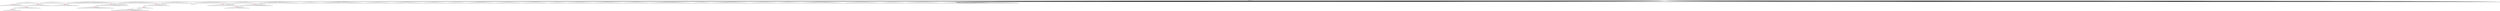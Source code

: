 digraph g {
	"62" -> "63";
	"63" [color=indianred1, style=filled, label="21"];
	"61" -> "62";
	"62" [label="32"];
	"48" -> "49";
	"49" [color=indianred1, style=filled, label="3"];
	"47" -> "48";
	"48" [label="35"];
	"46" -> "47";
	"47" [color=indianred1, style=filled, label="48"];
	"45" -> "46";
	"46" [label="3"];
	"44" -> "45";
	"45" [color=indianred1, style=filled, label="44"];
	"43" -> "44";
	"44" [label="48"];
	"32" -> "33";
	"33" [color=indianred1, style=filled, label="49"];
	"31" -> "32";
	"32" [label="28"];
	"28" -> "29";
	"29" [color=indianred1, style=filled, label="37"];
	"27" -> "28";
	"28" [label="41"];
	"26" -> "27";
	"27" [color=indianred1, style=filled, label="11"];
	"25" -> "26";
	"26" [label="37"];
	"25" -> "30";
	"30" [label="30"];
	"20" -> "21";
	"21" [color=indianred1, style=filled, label="6"];
	"19" -> "20";
	"20" [label="18"];
	"19" -> "22";
	"22" [label="8"];
	"18" -> "19";
	"19" [color=indianred1, style=filled, label="26"];
	"17" -> "18";
	"18" [label="6"];
	"16" -> "17";
	"17" [color=indianred1, style=filled, label="33"];
	"15" -> "16";
	"16" [label="26"];
	"15" -> "23";
	"23" [label="20"];
	"10" -> "11";
	"11" [label="13"];
	"8" -> "9";
	"9" [color=indianred1, style=filled, label="17"];
	"7" -> "8";
	"8" [label="24"];
	"5" -> "6";
	"6" [color=indianred1, style=filled, label="46"];
	"4" -> "5";
	"5" [label="10"];
	"3" -> "4";
	"4" [color=indianred1, style=filled, label="12"];
	"1" -> "2";
	"2" [label="1"];
	"1" -> "3";
	"3" [label="46"];
	"0" -> "1";
	"1" [label="12"];
	"0" -> "7";
	"7" [label="17"];
	"0" -> "10";
	"10" [label="4"];
	"0" -> "12";
	"12" [label="31"];
	"0" -> "13";
	"13" [label="2"];
	"0" -> "14";
	"14" [label="25"];
	"0" -> "15";
	"15" [label="33"];
	"0" -> "24";
	"24" [label="16"];
	"0" -> "25";
	"25" [label="11"];
	"0" -> "31";
	"31" [label="49"];
	"0" -> "34";
	"34" [label="9"];
	"0" -> "35";
	"35" [label="5"];
	"0" -> "36";
	"36" [label="23"];
	"0" -> "37";
	"37" [label="38"];
	"0" -> "38";
	"38" [label="22"];
	"0" -> "39";
	"39" [label="15"];
	"0" -> "40";
	"40" [label="7"];
	"0" -> "41";
	"41" [label="34"];
	"0" -> "42";
	"42" [label="29"];
	"0" -> "43";
	"43" [label="44"];
	"0" -> "50";
	"50" [label="42"];
	"0" -> "51";
	"51" [label="27"];
	"0" -> "52";
	"52" [label="14"];
	"0" -> "53";
	"53" [label="50"];
	"0" -> "54";
	"54" [label="19"];
	"0" -> "55";
	"55" [label="47"];
	"0" -> "56";
	"56" [label="36"];
	"0" -> "57";
	"57" [label="43"];
	"0" -> "58";
	"58" [label="40"];
	"0" -> "59";
	"59" [label="45"];
	"0" -> "60";
	"60" [label="39"];
	"0" -> "61";
	"61" [label="21"];
	"0" [label="germline"];
	"0" -> "cell1";
	"cell1" [shape=box];
	"0" -> "cell2";
	"cell2" [shape=box];
	"13" -> "cell3";
	"cell3" [shape=box];
	"0" -> "cell4";
	"cell4" [shape=box];
	"49" -> "cell5";
	"cell5" [shape=box];
	"45" -> "cell6";
	"cell6" [shape=box];
	"0" -> "cell7";
	"cell7" [shape=box];
	"56" -> "cell8";
	"cell8" [shape=box];
	"14" -> "cell9";
	"cell9" [shape=box];
	"58" -> "cell10";
	"cell10" [shape=box];
	"0" -> "cell11";
	"cell11" [shape=box];
	"0" -> "cell12";
	"cell12" [shape=box];
	"9" -> "cell13";
	"cell13" [shape=box];
	"0" -> "cell14";
	"cell14" [shape=box];
	"0" -> "cell15";
	"cell15" [shape=box];
	"37" -> "cell16";
	"cell16" [shape=box];
	"60" -> "cell17";
	"cell17" [shape=box];
	"37" -> "cell18";
	"cell18" [shape=box];
	"35" -> "cell19";
	"cell19" [shape=box];
	"0" -> "cell20";
	"cell20" [shape=box];
	"0" -> "cell21";
	"cell21" [shape=box];
	"13" -> "cell22";
	"cell22" [shape=box];
	"9" -> "cell23";
	"cell23" [shape=box];
	"29" -> "cell24";
	"cell24" [shape=box];
	"10" -> "cell25";
	"cell25" [shape=box];
	"59" -> "cell26";
	"cell26" [shape=box];
	"62" -> "cell27";
	"cell27" [shape=box];
	"0" -> "cell28";
	"cell28" [shape=box];
	"0" -> "cell29";
	"cell29" [shape=box];
	"0" -> "cell30";
	"cell30" [shape=box];
	"0" -> "cell31";
	"cell31" [shape=box];
	"0" -> "cell32";
	"cell32" [shape=box];
	"0" -> "cell33";
	"cell33" [shape=box];
	"21" -> "cell34";
	"cell34" [shape=box];
	"25" -> "cell35";
	"cell35" [shape=box];
	"0" -> "cell36";
	"cell36" [shape=box];
	"17" -> "cell37";
	"cell37" [shape=box];
	"0" -> "cell38";
	"cell38" [shape=box];
	"0" -> "cell39";
	"cell39" [shape=box];
	"0" -> "cell40";
	"cell40" [shape=box];
	"0" -> "cell41";
	"cell41" [shape=box];
	"59" -> "cell42";
	"cell42" [shape=box];
	"1" -> "cell43";
	"cell43" [shape=box];
	"60" -> "cell44";
	"cell44" [shape=box];
	"7" -> "cell45";
	"cell45" [shape=box];
	"0" -> "cell46";
	"cell46" [shape=box];
	"12" -> "cell47";
	"cell47" [shape=box];
	"0" -> "cell48";
	"cell48" [shape=box];
	"24" -> "cell49";
	"cell49" [shape=box];
	"39" -> "cell50";
	"cell50" [shape=box];
	"0" -> "cell51";
	"cell51" [shape=box];
	"50" -> "cell52";
	"cell52" [shape=box];
	"6" -> "cell53";
	"cell53" [shape=box];
	"0" -> "cell54";
	"cell54" [shape=box];
	"0" -> "cell55";
	"cell55" [shape=box];
	"0" -> "cell56";
	"cell56" [shape=box];
	"0" -> "cell57";
	"cell57" [shape=box];
	"53" -> "cell58";
	"cell58" [shape=box];
	"0" -> "cell59";
	"cell59" [shape=box];
	"45" -> "cell60";
	"cell60" [shape=box];
	"36" -> "cell61";
	"cell61" [shape=box];
	"58" -> "cell62";
	"cell62" [shape=box];
	"10" -> "cell63";
	"cell63" [shape=box];
	"0" -> "cell64";
	"cell64" [shape=box];
	"52" -> "cell65";
	"cell65" [shape=box];
	"29" -> "cell66";
	"cell66" [shape=box];
	"0" -> "cell67";
	"cell67" [shape=box];
	"0" -> "cell68";
	"cell68" [shape=box];
	"0" -> "cell69";
	"cell69" [shape=box];
	"0" -> "cell70";
	"cell70" [shape=box];
	"24" -> "cell71";
	"cell71" [shape=box];
	"54" -> "cell72";
	"cell72" [shape=box];
	"0" -> "cell73";
	"cell73" [shape=box];
	"0" -> "cell74";
	"cell74" [shape=box];
	"0" -> "cell75";
	"cell75" [shape=box];
	"1" -> "cell76";
	"cell76" [shape=box];
	"17" -> "cell77";
	"cell77" [shape=box];
	"53" -> "cell78";
	"cell78" [shape=box];
	"25" -> "cell79";
	"cell79" [shape=box];
	"0" -> "cell80";
	"cell80" [shape=box];
	"0" -> "cell81";
	"cell81" [shape=box];
	"0" -> "cell82";
	"cell82" [shape=box];
	"0" -> "cell83";
	"cell83" [shape=box];
	"39" -> "cell84";
	"cell84" [shape=box];
	"0" -> "cell85";
	"cell85" [shape=box];
	"0" -> "cell86";
	"cell86" [shape=box];
	"58" -> "cell87";
	"cell87" [shape=box];
	"4" -> "cell88";
	"cell88" [shape=box];
	"55" -> "cell89";
	"cell89" [shape=box];
	"0" -> "cell90";
	"cell90" [shape=box];
	"0" -> "cell91";
	"cell91" [shape=box];
	"12" -> "cell92";
	"cell92" [shape=box];
	"0" -> "cell93";
	"cell93" [shape=box];
	"0" -> "cell94";
	"cell94" [shape=box];
	"0" -> "cell95";
	"cell95" [shape=box];
	"31" -> "cell96";
	"cell96" [shape=box];
	"0" -> "cell97";
	"cell97" [shape=box];
	"13" -> "cell98";
	"cell98" [shape=box];
	"43" -> "cell99";
	"cell99" [shape=box];
	"38" -> "cell100";
	"cell100" [shape=box];
	"40" -> "cell101";
	"cell101" [shape=box];
	"25" -> "cell102";
	"cell102" [shape=box];
	"42" -> "cell103";
	"cell103" [shape=box];
	"1" -> "cell104";
	"cell104" [shape=box];
	"0" -> "cell105";
	"cell105" [shape=box];
	"10" -> "cell106";
	"cell106" [shape=box];
	"10" -> "cell107";
	"cell107" [shape=box];
	"0" -> "cell108";
	"cell108" [shape=box];
	"0" -> "cell109";
	"cell109" [shape=box];
	"60" -> "cell110";
	"cell110" [shape=box];
	"0" -> "cell111";
	"cell111" [shape=box];
	"0" -> "cell112";
	"cell112" [shape=box];
	"58" -> "cell113";
	"cell113" [shape=box];
	"0" -> "cell114";
	"cell114" [shape=box];
	"0" -> "cell115";
	"cell115" [shape=box];
	"0" -> "cell116";
	"cell116" [shape=box];
	"0" -> "cell117";
	"cell117" [shape=box];
	"7" -> "cell118";
	"cell118" [shape=box];
	"0" -> "cell119";
	"cell119" [shape=box];
	"0" -> "cell120";
	"cell120" [shape=box];
	"7" -> "cell121";
	"cell121" [shape=box];
	"58" -> "cell122";
	"cell122" [shape=box];
	"13" -> "cell123";
	"cell123" [shape=box];
	"15" -> "cell124";
	"cell124" [shape=box];
	"14" -> "cell125";
	"cell125" [shape=box];
	"50" -> "cell126";
	"cell126" [shape=box];
	"0" -> "cell127";
	"cell127" [shape=box];
	"29" -> "cell128";
	"cell128" [shape=box];
	"56" -> "cell129";
	"cell129" [shape=box];
	"56" -> "cell130";
	"cell130" [shape=box];
	"0" -> "cell131";
	"cell131" [shape=box];
	"51" -> "cell132";
	"cell132" [shape=box];
	"53" -> "cell133";
	"cell133" [shape=box];
	"17" -> "cell134";
	"cell134" [shape=box];
	"0" -> "cell135";
	"cell135" [shape=box];
	"42" -> "cell136";
	"cell136" [shape=box];
	"36" -> "cell137";
	"cell137" [shape=box];
	"4" -> "cell138";
	"cell138" [shape=box];
	"0" -> "cell139";
	"cell139" [shape=box];
	"45" -> "cell140";
	"cell140" [shape=box];
	"55" -> "cell141";
	"cell141" [shape=box];
	"27" -> "cell142";
	"cell142" [shape=box];
	"0" -> "cell143";
	"cell143" [shape=box];
	"0" -> "cell144";
	"cell144" [shape=box];
	"0" -> "cell145";
	"cell145" [shape=box];
	"0" -> "cell146";
	"cell146" [shape=box];
	"0" -> "cell147";
	"cell147" [shape=box];
	"0" -> "cell148";
	"cell148" [shape=box];
	"0" -> "cell149";
	"cell149" [shape=box];
	"12" -> "cell150";
	"cell150" [shape=box];
	"0" -> "cell151";
	"cell151" [shape=box];
	"57" -> "cell152";
	"cell152" [shape=box];
	"56" -> "cell153";
	"cell153" [shape=box];
	"33" -> "cell154";
	"cell154" [shape=box];
	"0" -> "cell155";
	"cell155" [shape=box];
	"13" -> "cell156";
	"cell156" [shape=box];
	"4" -> "cell157";
	"cell157" [shape=box];
	"1" -> "cell158";
	"cell158" [shape=box];
	"53" -> "cell159";
	"cell159" [shape=box];
	"0" -> "cell160";
	"cell160" [shape=box];
	"56" -> "cell161";
	"cell161" [shape=box];
	"10" -> "cell162";
	"cell162" [shape=box];
	"0" -> "cell163";
	"cell163" [shape=box];
	"0" -> "cell164";
	"cell164" [shape=box];
	"50" -> "cell165";
	"cell165" [shape=box];
	"0" -> "cell166";
	"cell166" [shape=box];
	"24" -> "cell167";
	"cell167" [shape=box];
	"0" -> "cell168";
	"cell168" [shape=box];
	"0" -> "cell169";
	"cell169" [shape=box];
	"0" -> "cell170";
	"cell170" [shape=box];
	"0" -> "cell171";
	"cell171" [shape=box];
	"50" -> "cell172";
	"cell172" [shape=box];
	"57" -> "cell173";
	"cell173" [shape=box];
	"54" -> "cell174";
	"cell174" [shape=box];
	"40" -> "cell175";
	"cell175" [shape=box];
	"0" -> "cell176";
	"cell176" [shape=box];
	"0" -> "cell177";
	"cell177" [shape=box];
	"35" -> "cell178";
	"cell178" [shape=box];
	"0" -> "cell179";
	"cell179" [shape=box];
	"0" -> "cell180";
	"cell180" [shape=box];
	"30" -> "cell181";
	"cell181" [shape=box];
	"14" -> "cell182";
	"cell182" [shape=box];
	"29" -> "cell183";
	"cell183" [shape=box];
	"29" -> "cell184";
	"cell184" [shape=box];
	"60" -> "cell185";
	"cell185" [shape=box];
	"0" -> "cell186";
	"cell186" [shape=box];
	"38" -> "cell187";
	"cell187" [shape=box];
	"59" -> "cell188";
	"cell188" [shape=box];
	"49" -> "cell189";
	"cell189" [shape=box];
	"39" -> "cell190";
	"cell190" [shape=box];
	"31" -> "cell191";
	"cell191" [shape=box];
	"0" -> "cell192";
	"cell192" [shape=box];
	"0" -> "cell193";
	"cell193" [shape=box];
	"0" -> "cell194";
	"cell194" [shape=box];
	"0" -> "cell195";
	"cell195" [shape=box];
	"4" -> "cell196";
	"cell196" [shape=box];
	"0" -> "cell197";
	"cell197" [shape=box];
	"0" -> "cell198";
	"cell198" [shape=box];
	"49" -> "cell199";
	"cell199" [shape=box];
	"0" -> "cell200";
	"cell200" [shape=box];
	"0" -> "cell201";
	"cell201" [shape=box];
	"7" -> "cell202";
	"cell202" [shape=box];
	"0" -> "cell203";
	"cell203" [shape=box];
	"0" -> "cell204";
	"cell204" [shape=box];
	"9" -> "cell205";
	"cell205" [shape=box];
	"0" -> "cell206";
	"cell206" [shape=box];
	"0" -> "cell207";
	"cell207" [shape=box];
	"0" -> "cell208";
	"cell208" [shape=box];
	"0" -> "cell209";
	"cell209" [shape=box];
	"39" -> "cell210";
	"cell210" [shape=box];
	"49" -> "cell211";
	"cell211" [shape=box];
	"0" -> "cell212";
	"cell212" [shape=box];
	"34" -> "cell213";
	"cell213" [shape=box];
	"0" -> "cell214";
	"cell214" [shape=box];
	"52" -> "cell215";
	"cell215" [shape=box];
	"0" -> "cell216";
	"cell216" [shape=box];
	"59" -> "cell217";
	"cell217" [shape=box];
	"0" -> "cell218";
	"cell218" [shape=box];
	"0" -> "cell219";
	"cell219" [shape=box];
	"9" -> "cell220";
	"cell220" [shape=box];
	"8" -> "cell221";
	"cell221" [shape=box];
	"0" -> "cell222";
	"cell222" [shape=box];
	"0" -> "cell223";
	"cell223" [shape=box];
	"59" -> "cell224";
	"cell224" [shape=box];
	"0" -> "cell225";
	"cell225" [shape=box];
	"0" -> "cell226";
	"cell226" [shape=box];
	"0" -> "cell227";
	"cell227" [shape=box];
	"0" -> "cell228";
	"cell228" [shape=box];
	"0" -> "cell229";
	"cell229" [shape=box];
	"0" -> "cell230";
	"cell230" [shape=box];
	"0" -> "cell231";
	"cell231" [shape=box];
	"0" -> "cell232";
	"cell232" [shape=box];
	"0" -> "cell233";
	"cell233" [shape=box];
	"10" -> "cell234";
	"cell234" [shape=box];
	"21" -> "cell235";
	"cell235" [shape=box];
	"52" -> "cell236";
	"cell236" [shape=box];
	"0" -> "cell237";
	"cell237" [shape=box];
	"41" -> "cell238";
	"cell238" [shape=box];
	"0" -> "cell239";
	"cell239" [shape=box];
	"0" -> "cell240";
	"cell240" [shape=box];
	"0" -> "cell241";
	"cell241" [shape=box];
	"0" -> "cell242";
	"cell242" [shape=box];
	"13" -> "cell243";
	"cell243" [shape=box];
	"0" -> "cell244";
	"cell244" [shape=box];
	"0" -> "cell245";
	"cell245" [shape=box];
	"10" -> "cell246";
	"cell246" [shape=box];
	"0" -> "cell247";
	"cell247" [shape=box];
	"0" -> "cell248";
	"cell248" [shape=box];
	"0" -> "cell249";
	"cell249" [shape=box];
	"14" -> "cell250";
	"cell250" [shape=box];
	"12" -> "cell251";
	"cell251" [shape=box];
	"0" -> "cell252";
	"cell252" [shape=box];
	"47" -> "cell253";
	"cell253" [shape=box];
	"0" -> "cell254";
	"cell254" [shape=box];
	"0" -> "cell255";
	"cell255" [shape=box];
	"0" -> "cell256";
	"cell256" [shape=box];
	"59" -> "cell257";
	"cell257" [shape=box];
	"0" -> "cell258";
	"cell258" [shape=box];
	"34" -> "cell259";
	"cell259" [shape=box];
	"0" -> "cell260";
	"cell260" [shape=box];
	"0" -> "cell261";
	"cell261" [shape=box];
	"1" -> "cell262";
	"cell262" [shape=box];
	"0" -> "cell263";
	"cell263" [shape=box];
	"40" -> "cell264";
	"cell264" [shape=box];
	"13" -> "cell265";
	"cell265" [shape=box];
	"0" -> "cell266";
	"cell266" [shape=box];
	"38" -> "cell267";
	"cell267" [shape=box];
	"29" -> "cell268";
	"cell268" [shape=box];
	"21" -> "cell269";
	"cell269" [shape=box];
	"52" -> "cell270";
	"cell270" [shape=box];
	"58" -> "cell271";
	"cell271" [shape=box];
	"34" -> "cell272";
	"cell272" [shape=box];
	"53" -> "cell273";
	"cell273" [shape=box];
	"31" -> "cell274";
	"cell274" [shape=box];
	"0" -> "cell275";
	"cell275" [shape=box];
	"0" -> "cell276";
	"cell276" [shape=box];
	"0" -> "cell277";
	"cell277" [shape=box];
	"25" -> "cell278";
	"cell278" [shape=box];
	"55" -> "cell279";
	"cell279" [shape=box];
	"0" -> "cell280";
	"cell280" [shape=box];
	"0" -> "cell281";
	"cell281" [shape=box];
	"0" -> "cell282";
	"cell282" [shape=box];
	"36" -> "cell283";
	"cell283" [shape=box];
	"52" -> "cell284";
	"cell284" [shape=box];
	"0" -> "cell285";
	"cell285" [shape=box];
	"0" -> "cell286";
	"cell286" [shape=box];
	"0" -> "cell287";
	"cell287" [shape=box];
	"45" -> "cell288";
	"cell288" [shape=box];
	"0" -> "cell289";
	"cell289" [shape=box];
	"31" -> "cell290";
	"cell290" [shape=box];
	"0" -> "cell291";
	"cell291" [shape=box];
	"41" -> "cell292";
	"cell292" [shape=box];
	"0" -> "cell293";
	"cell293" [shape=box];
	"0" -> "cell294";
	"cell294" [shape=box];
	"55" -> "cell295";
	"cell295" [shape=box];
	"10" -> "cell296";
	"cell296" [shape=box];
	"0" -> "cell297";
	"cell297" [shape=box];
	"0" -> "cell298";
	"cell298" [shape=box];
	"0" -> "cell299";
	"cell299" [shape=box];
	"29" -> "cell300";
	"cell300" [shape=box];
	"0" -> "cell301";
	"cell301" [shape=box];
	"5" -> "cell302";
	"cell302" [shape=box];
	"12" -> "cell303";
	"cell303" [shape=box];
	"50" -> "cell304";
	"cell304" [shape=box];
	"50" -> "cell305";
	"cell305" [shape=box];
	"50" -> "cell306";
	"cell306" [shape=box];
	"0" -> "cell307";
	"cell307" [shape=box];
	"0" -> "cell308";
	"cell308" [shape=box];
	"0" -> "cell309";
	"cell309" [shape=box];
	"0" -> "cell310";
	"cell310" [shape=box];
	"52" -> "cell311";
	"cell311" [shape=box];
	"0" -> "cell312";
	"cell312" [shape=box];
	"0" -> "cell313";
	"cell313" [shape=box];
	"0" -> "cell314";
	"cell314" [shape=box];
	"0" -> "cell315";
	"cell315" [shape=box];
	"0" -> "cell316";
	"cell316" [shape=box];
	"0" -> "cell317";
	"cell317" [shape=box];
	"32" -> "cell318";
	"cell318" [shape=box];
	"0" -> "cell319";
	"cell319" [shape=box];
	"0" -> "cell320";
	"cell320" [shape=box];
	"37" -> "cell321";
	"cell321" [shape=box];
	"0" -> "cell322";
	"cell322" [shape=box];
	"39" -> "cell323";
	"cell323" [shape=box];
	"6" -> "cell324";
	"cell324" [shape=box];
	"52" -> "cell325";
	"cell325" [shape=box];
	"0" -> "cell326";
	"cell326" [shape=box];
	"51" -> "cell327";
	"cell327" [shape=box];
	"0" -> "cell328";
	"cell328" [shape=box];
	"0" -> "cell329";
	"cell329" [shape=box];
	"51" -> "cell330";
	"cell330" [shape=box];
	"55" -> "cell331";
	"cell331" [shape=box];
	"0" -> "cell332";
	"cell332" [shape=box];
	"0" -> "cell333";
	"cell333" [shape=box];
	"0" -> "cell334";
	"cell334" [shape=box];
	"0" -> "cell335";
	"cell335" [shape=box];
	"0" -> "cell336";
	"cell336" [shape=box];
	"56" -> "cell337";
	"cell337" [shape=box];
	"9" -> "cell338";
	"cell338" [shape=box];
	"11" -> "cell339";
	"cell339" [shape=box];
	"13" -> "cell340";
	"cell340" [shape=box];
	"47" -> "cell341";
	"cell341" [shape=box];
	"21" -> "cell342";
	"cell342" [shape=box];
	"43" -> "cell343";
	"cell343" [shape=box];
	"0" -> "cell344";
	"cell344" [shape=box];
	"0" -> "cell345";
	"cell345" [shape=box];
	"60" -> "cell346";
	"cell346" [shape=box];
	"25" -> "cell347";
	"cell347" [shape=box];
	"31" -> "cell348";
	"cell348" [shape=box];
	"0" -> "cell349";
	"cell349" [shape=box];
	"0" -> "cell350";
	"cell350" [shape=box];
	"36" -> "cell351";
	"cell351" [shape=box];
	"37" -> "cell352";
	"cell352" [shape=box];
	"4" -> "cell353";
	"cell353" [shape=box];
	"42" -> "cell354";
	"cell354" [shape=box];
	"60" -> "cell355";
	"cell355" [shape=box];
	"0" -> "cell356";
	"cell356" [shape=box];
	"41" -> "cell357";
	"cell357" [shape=box];
	"0" -> "cell358";
	"cell358" [shape=box];
	"0" -> "cell359";
	"cell359" [shape=box];
	"5" -> "cell360";
	"cell360" [shape=box];
	"0" -> "cell361";
	"cell361" [shape=box];
	"41" -> "cell362";
	"cell362" [shape=box];
	"14" -> "cell363";
	"cell363" [shape=box];
	"0" -> "cell364";
	"cell364" [shape=box];
	"49" -> "cell365";
	"cell365" [shape=box];
	"9" -> "cell366";
	"cell366" [shape=box];
	"36" -> "cell367";
	"cell367" [shape=box];
	"15" -> "cell368";
	"cell368" [shape=box];
	"0" -> "cell369";
	"cell369" [shape=box];
	"0" -> "cell370";
	"cell370" [shape=box];
	"40" -> "cell371";
	"cell371" [shape=box];
	"0" -> "cell372";
	"cell372" [shape=box];
	"40" -> "cell373";
	"cell373" [shape=box];
	"0" -> "cell374";
	"cell374" [shape=box];
	"0" -> "cell375";
	"cell375" [shape=box];
	"0" -> "cell376";
	"cell376" [shape=box];
	"42" -> "cell377";
	"cell377" [shape=box];
	"0" -> "cell378";
	"cell378" [shape=box];
	"0" -> "cell379";
	"cell379" [shape=box];
	"0" -> "cell380";
	"cell380" [shape=box];
	"34" -> "cell381";
	"cell381" [shape=box];
	"0" -> "cell382";
	"cell382" [shape=box];
	"27" -> "cell383";
	"cell383" [shape=box];
	"0" -> "cell384";
	"cell384" [shape=box];
	"36" -> "cell385";
	"cell385" [shape=box];
	"0" -> "cell386";
	"cell386" [shape=box];
	"0" -> "cell387";
	"cell387" [shape=box];
	"0" -> "cell388";
	"cell388" [shape=box];
	"0" -> "cell389";
	"cell389" [shape=box];
	"19" -> "cell390";
	"cell390" [shape=box];
	"10" -> "cell391";
	"cell391" [shape=box];
	"27" -> "cell392";
	"cell392" [shape=box];
	"12" -> "cell393";
	"cell393" [shape=box];
	"7" -> "cell394";
	"cell394" [shape=box];
	"0" -> "cell395";
	"cell395" [shape=box];
	"43" -> "cell396";
	"cell396" [shape=box];
	"0" -> "cell397";
	"cell397" [shape=box];
	"25" -> "cell398";
	"cell398" [shape=box];
	"0" -> "cell399";
	"cell399" [shape=box];
	"27" -> "cell400";
	"cell400" [shape=box];
	"21" -> "cell401";
	"cell401" [shape=box];
	"0" -> "cell402";
	"cell402" [shape=box];
	"6" -> "cell403";
	"cell403" [shape=box];
	"36" -> "cell404";
	"cell404" [shape=box];
	"8" -> "cell405";
	"cell405" [shape=box];
	"0" -> "cell406";
	"cell406" [shape=box];
	"34" -> "cell407";
	"cell407" [shape=box];
	"31" -> "cell408";
	"cell408" [shape=box];
	"0" -> "cell409";
	"cell409" [shape=box];
	"0" -> "cell410";
	"cell410" [shape=box];
	"0" -> "cell411";
	"cell411" [shape=box];
	"0" -> "cell412";
	"cell412" [shape=box];
	"0" -> "cell413";
	"cell413" [shape=box];
	"0" -> "cell414";
	"cell414" [shape=box];
	"35" -> "cell415";
	"cell415" [shape=box];
	"0" -> "cell416";
	"cell416" [shape=box];
	"32" -> "cell417";
	"cell417" [shape=box];
	"61" -> "cell418";
	"cell418" [shape=box];
	"0" -> "cell419";
	"cell419" [shape=box];
	"0" -> "cell420";
	"cell420" [shape=box];
	"19" -> "cell421";
	"cell421" [shape=box];
	"0" -> "cell422";
	"cell422" [shape=box];
	"0" -> "cell423";
	"cell423" [shape=box];
	"13" -> "cell424";
	"cell424" [shape=box];
	"1" -> "cell425";
	"cell425" [shape=box];
	"0" -> "cell426";
	"cell426" [shape=box];
	"0" -> "cell427";
	"cell427" [shape=box];
	"0" -> "cell428";
	"cell428" [shape=box];
	"31" -> "cell429";
	"cell429" [shape=box];
	"4" -> "cell430";
	"cell430" [shape=box];
	"52" -> "cell431";
	"cell431" [shape=box];
	"1" -> "cell432";
	"cell432" [shape=box];
	"56" -> "cell433";
	"cell433" [shape=box];
	"0" -> "cell434";
	"cell434" [shape=box];
	"0" -> "cell435";
	"cell435" [shape=box];
	"0" -> "cell436";
	"cell436" [shape=box];
	"0" -> "cell437";
	"cell437" [shape=box];
	"7" -> "cell438";
	"cell438" [shape=box];
	"9" -> "cell439";
	"cell439" [shape=box];
	"10" -> "cell440";
	"cell440" [shape=box];
	"0" -> "cell441";
	"cell441" [shape=box];
	"37" -> "cell442";
	"cell442" [shape=box];
	"41" -> "cell443";
	"cell443" [shape=box];
	"0" -> "cell444";
	"cell444" [shape=box];
	"4" -> "cell445";
	"cell445" [shape=box];
	"61" -> "cell446";
	"cell446" [shape=box];
	"0" -> "cell447";
	"cell447" [shape=box];
	"0" -> "cell448";
	"cell448" [shape=box];
	"0" -> "cell449";
	"cell449" [shape=box];
	"0" -> "cell450";
	"cell450" [shape=box];
	"0" -> "cell451";
	"cell451" [shape=box];
	"0" -> "cell452";
	"cell452" [shape=box];
	"41" -> "cell453";
	"cell453" [shape=box];
	"11" -> "cell454";
	"cell454" [shape=box];
	"0" -> "cell455";
	"cell455" [shape=box];
	"33" -> "cell456";
	"cell456" [shape=box];
	"55" -> "cell457";
	"cell457" [shape=box];
	"0" -> "cell458";
	"cell458" [shape=box];
	"0" -> "cell459";
	"cell459" [shape=box];
	"2" -> "cell460";
	"cell460" [shape=box];
	"0" -> "cell461";
	"cell461" [shape=box];
	"29" -> "cell462";
	"cell462" [shape=box];
	"0" -> "cell463";
	"cell463" [shape=box];
	"0" -> "cell464";
	"cell464" [shape=box];
	"0" -> "cell465";
	"cell465" [shape=box];
	"0" -> "cell466";
	"cell466" [shape=box];
	"47" -> "cell467";
	"cell467" [shape=box];
	"47" -> "cell468";
	"cell468" [shape=box];
	"52" -> "cell469";
	"cell469" [shape=box];
	"0" -> "cell470";
	"cell470" [shape=box];
	"0" -> "cell471";
	"cell471" [shape=box];
	"0" -> "cell472";
	"cell472" [shape=box];
	"4" -> "cell473";
	"cell473" [shape=box];
	"0" -> "cell474";
	"cell474" [shape=box];
	"0" -> "cell475";
	"cell475" [shape=box];
	"0" -> "cell476";
	"cell476" [shape=box];
	"27" -> "cell477";
	"cell477" [shape=box];
	"0" -> "cell478";
	"cell478" [shape=box];
	"7" -> "cell479";
	"cell479" [shape=box];
	"0" -> "cell480";
	"cell480" [shape=box];
	"0" -> "cell481";
	"cell481" [shape=box];
	"0" -> "cell482";
	"cell482" [shape=box];
	"0" -> "cell483";
	"cell483" [shape=box];
	"0" -> "cell484";
	"cell484" [shape=box];
	"0" -> "cell485";
	"cell485" [shape=box];
	"0" -> "cell486";
	"cell486" [shape=box];
	"43" -> "cell487";
	"cell487" [shape=box];
	"14" -> "cell488";
	"cell488" [shape=box];
	"0" -> "cell489";
	"cell489" [shape=box];
	"19" -> "cell490";
	"cell490" [shape=box];
	"40" -> "cell491";
	"cell491" [shape=box];
	"0" -> "cell492";
	"cell492" [shape=box];
	"59" -> "cell493";
	"cell493" [shape=box];
	"0" -> "cell494";
	"cell494" [shape=box];
	"21" -> "cell495";
	"cell495" [shape=box];
	"0" -> "cell496";
	"cell496" [shape=box];
	"0" -> "cell497";
	"cell497" [shape=box];
	"0" -> "cell498";
	"cell498" [shape=box];
	"47" -> "cell499";
	"cell499" [shape=box];
	"0" -> "cell500";
	"cell500" [shape=box];
	"29" -> "cell501";
	"cell501" [shape=box];
	"0" -> "cell502";
	"cell502" [shape=box];
	"0" -> "cell503";
	"cell503" [shape=box];
	"0" -> "cell504";
	"cell504" [shape=box];
	"38" -> "cell505";
	"cell505" [shape=box];
	"0" -> "cell506";
	"cell506" [shape=box];
	"41" -> "cell507";
	"cell507" [shape=box];
	"0" -> "cell508";
	"cell508" [shape=box];
	"14" -> "cell509";
	"cell509" [shape=box];
	"0" -> "cell510";
	"cell510" [shape=box];
	"6" -> "cell511";
	"cell511" [shape=box];
	"0" -> "cell512";
	"cell512" [shape=box];
	"0" -> "cell513";
	"cell513" [shape=box];
	"0" -> "cell514";
	"cell514" [shape=box];
	"31" -> "cell515";
	"cell515" [shape=box];
	"0" -> "cell516";
	"cell516" [shape=box];
	"55" -> "cell517";
	"cell517" [shape=box];
	"50" -> "cell518";
	"cell518" [shape=box];
	"0" -> "cell519";
	"cell519" [shape=box];
	"60" -> "cell520";
	"cell520" [shape=box];
	"55" -> "cell521";
	"cell521" [shape=box];
	"0" -> "cell522";
	"cell522" [shape=box];
	"0" -> "cell523";
	"cell523" [shape=box];
	"0" -> "cell524";
	"cell524" [shape=box];
	"29" -> "cell525";
	"cell525" [shape=box];
	"54" -> "cell526";
	"cell526" [shape=box];
	"52" -> "cell527";
	"cell527" [shape=box];
	"25" -> "cell528";
	"cell528" [shape=box];
	"55" -> "cell529";
	"cell529" [shape=box];
	"12" -> "cell530";
	"cell530" [shape=box];
	"61" -> "cell531";
	"cell531" [shape=box];
	"0" -> "cell532";
	"cell532" [shape=box];
	"0" -> "cell533";
	"cell533" [shape=box];
	"61" -> "cell534";
	"cell534" [shape=box];
	"54" -> "cell535";
	"cell535" [shape=box];
	"25" -> "cell536";
	"cell536" [shape=box];
	"15" -> "cell537";
	"cell537" [shape=box];
	"34" -> "cell538";
	"cell538" [shape=box];
	"0" -> "cell539";
	"cell539" [shape=box];
	"0" -> "cell540";
	"cell540" [shape=box];
	"0" -> "cell541";
	"cell541" [shape=box];
	"0" -> "cell542";
	"cell542" [shape=box];
	"34" -> "cell543";
	"cell543" [shape=box];
	"60" -> "cell544";
	"cell544" [shape=box];
	"0" -> "cell545";
	"cell545" [shape=box];
	"0" -> "cell546";
	"cell546" [shape=box];
	"54" -> "cell547";
	"cell547" [shape=box];
	"43" -> "cell548";
	"cell548" [shape=box];
	"34" -> "cell549";
	"cell549" [shape=box];
	"0" -> "cell550";
	"cell550" [shape=box];
	"0" -> "cell551";
	"cell551" [shape=box];
	"0" -> "cell552";
	"cell552" [shape=box];
	"0" -> "cell553";
	"cell553" [shape=box];
	"40" -> "cell554";
	"cell554" [shape=box];
	"0" -> "cell555";
	"cell555" [shape=box];
	"0" -> "cell556";
	"cell556" [shape=box];
	"0" -> "cell557";
	"cell557" [shape=box];
	"0" -> "cell558";
	"cell558" [shape=box];
	"0" -> "cell559";
	"cell559" [shape=box];
	"0" -> "cell560";
	"cell560" [shape=box];
	"61" -> "cell561";
	"cell561" [shape=box];
	"0" -> "cell562";
	"cell562" [shape=box];
	"63" -> "cell563";
	"cell563" [shape=box];
	"1" -> "cell564";
	"cell564" [shape=box];
	"0" -> "cell565";
	"cell565" [shape=box];
	"0" -> "cell566";
	"cell566" [shape=box];
	"0" -> "cell567";
	"cell567" [shape=box];
	"37" -> "cell568";
	"cell568" [shape=box];
	"17" -> "cell569";
	"cell569" [shape=box];
	"0" -> "cell570";
	"cell570" [shape=box];
	"3" -> "cell571";
	"cell571" [shape=box];
	"0" -> "cell572";
	"cell572" [shape=box];
	"0" -> "cell573";
	"cell573" [shape=box];
	"0" -> "cell574";
	"cell574" [shape=box];
	"4" -> "cell575";
	"cell575" [shape=box];
	"56" -> "cell576";
	"cell576" [shape=box];
	"41" -> "cell577";
	"cell577" [shape=box];
	"0" -> "cell578";
	"cell578" [shape=box];
	"15" -> "cell579";
	"cell579" [shape=box];
	"0" -> "cell580";
	"cell580" [shape=box];
	"56" -> "cell581";
	"cell581" [shape=box];
	"0" -> "cell582";
	"cell582" [shape=box];
	"53" -> "cell583";
	"cell583" [shape=box];
	"0" -> "cell584";
	"cell584" [shape=box];
	"57" -> "cell585";
	"cell585" [shape=box];
	"61" -> "cell586";
	"cell586" [shape=box];
	"4" -> "cell587";
	"cell587" [shape=box];
	"63" -> "cell588";
	"cell588" [shape=box];
	"0" -> "cell589";
	"cell589" [shape=box];
	"34" -> "cell590";
	"cell590" [shape=box];
	"0" -> "cell591";
	"cell591" [shape=box];
	"58" -> "cell592";
	"cell592" [shape=box];
	"6" -> "cell593";
	"cell593" [shape=box];
	"0" -> "cell594";
	"cell594" [shape=box];
	"37" -> "cell595";
	"cell595" [shape=box];
	"0" -> "cell596";
	"cell596" [shape=box];
	"31" -> "cell597";
	"cell597" [shape=box];
	"6" -> "cell598";
	"cell598" [shape=box];
	"0" -> "cell599";
	"cell599" [shape=box];
	"29" -> "cell600";
	"cell600" [shape=box];
	"0" -> "cell601";
	"cell601" [shape=box];
	"0" -> "cell602";
	"cell602" [shape=box];
	"17" -> "cell603";
	"cell603" [shape=box];
	"54" -> "cell604";
	"cell604" [shape=box];
	"0" -> "cell605";
	"cell605" [shape=box];
	"14" -> "cell606";
	"cell606" [shape=box];
	"0" -> "cell607";
	"cell607" [shape=box];
	"53" -> "cell608";
	"cell608" [shape=box];
	"57" -> "cell609";
	"cell609" [shape=box];
	"14" -> "cell610";
	"cell610" [shape=box];
	"63" -> "cell611";
	"cell611" [shape=box];
	"25" -> "cell612";
	"cell612" [shape=box];
	"24" -> "cell613";
	"cell613" [shape=box];
	"52" -> "cell614";
	"cell614" [shape=box];
	"0" -> "cell615";
	"cell615" [shape=box];
	"49" -> "cell616";
	"cell616" [shape=box];
	"0" -> "cell617";
	"cell617" [shape=box];
	"0" -> "cell618";
	"cell618" [shape=box];
	"42" -> "cell619";
	"cell619" [shape=box];
	"0" -> "cell620";
	"cell620" [shape=box];
	"0" -> "cell621";
	"cell621" [shape=box];
	"0" -> "cell622";
	"cell622" [shape=box];
	"0" -> "cell623";
	"cell623" [shape=box];
	"17" -> "cell624";
	"cell624" [shape=box];
	"0" -> "cell625";
	"cell625" [shape=box];
	"0" -> "cell626";
	"cell626" [shape=box];
	"0" -> "cell627";
	"cell627" [shape=box];
	"24" -> "cell628";
	"cell628" [shape=box];
	"0" -> "cell629";
	"cell629" [shape=box];
	"0" -> "cell630";
	"cell630" [shape=box];
	"0" -> "cell631";
	"cell631" [shape=box];
	"0" -> "cell632";
	"cell632" [shape=box];
	"58" -> "cell633";
	"cell633" [shape=box];
	"22" -> "cell634";
	"cell634" [shape=box];
	"0" -> "cell635";
	"cell635" [shape=box];
	"0" -> "cell636";
	"cell636" [shape=box];
	"0" -> "cell637";
	"cell637" [shape=box];
	"0" -> "cell638";
	"cell638" [shape=box];
	"61" -> "cell639";
	"cell639" [shape=box];
	"0" -> "cell640";
	"cell640" [shape=box];
	"28" -> "cell641";
	"cell641" [shape=box];
	"24" -> "cell642";
	"cell642" [shape=box];
	"49" -> "cell643";
	"cell643" [shape=box];
	"43" -> "cell644";
	"cell644" [shape=box];
	"0" -> "cell645";
	"cell645" [shape=box];
	"29" -> "cell646";
	"cell646" [shape=box];
	"0" -> "cell647";
	"cell647" [shape=box];
	"12" -> "cell648";
	"cell648" [shape=box];
	"52" -> "cell649";
	"cell649" [shape=box];
	"51" -> "cell650";
	"cell650" [shape=box];
	"55" -> "cell651";
	"cell651" [shape=box];
	"52" -> "cell652";
	"cell652" [shape=box];
	"39" -> "cell653";
	"cell653" [shape=box];
	"0" -> "cell654";
	"cell654" [shape=box];
	"12" -> "cell655";
	"cell655" [shape=box];
	"0" -> "cell656";
	"cell656" [shape=box];
	"25" -> "cell657";
	"cell657" [shape=box];
	"0" -> "cell658";
	"cell658" [shape=box];
	"0" -> "cell659";
	"cell659" [shape=box];
	"29" -> "cell660";
	"cell660" [shape=box];
	"31" -> "cell661";
	"cell661" [shape=box];
	"0" -> "cell662";
	"cell662" [shape=box];
	"50" -> "cell663";
	"cell663" [shape=box];
	"0" -> "cell664";
	"cell664" [shape=box];
	"0" -> "cell665";
	"cell665" [shape=box];
	"31" -> "cell666";
	"cell666" [shape=box];
	"0" -> "cell667";
	"cell667" [shape=box];
	"0" -> "cell668";
	"cell668" [shape=box];
	"17" -> "cell669";
	"cell669" [shape=box];
	"63" -> "cell670";
	"cell670" [shape=box];
	"0" -> "cell671";
	"cell671" [shape=box];
	"5" -> "cell672";
	"cell672" [shape=box];
	"0" -> "cell673";
	"cell673" [shape=box];
	"0" -> "cell674";
	"cell674" [shape=box];
	"0" -> "cell675";
	"cell675" [shape=box];
	"32" -> "cell676";
	"cell676" [shape=box];
	"0" -> "cell677";
	"cell677" [shape=box];
	"0" -> "cell678";
	"cell678" [shape=box];
	"0" -> "cell679";
	"cell679" [shape=box];
	"0" -> "cell680";
	"cell680" [shape=box];
	"0" -> "cell681";
	"cell681" [shape=box];
	"0" -> "cell682";
	"cell682" [shape=box];
	"30" -> "cell683";
	"cell683" [shape=box];
	"0" -> "cell684";
	"cell684" [shape=box];
	"59" -> "cell685";
	"cell685" [shape=box];
	"45" -> "cell686";
	"cell686" [shape=box];
	"21" -> "cell687";
	"cell687" [shape=box];
	"0" -> "cell688";
	"cell688" [shape=box];
	"0" -> "cell689";
	"cell689" [shape=box];
	"27" -> "cell690";
	"cell690" [shape=box];
	"0" -> "cell691";
	"cell691" [shape=box];
	"0" -> "cell692";
	"cell692" [shape=box];
	"36" -> "cell693";
	"cell693" [shape=box];
	"0" -> "cell694";
	"cell694" [shape=box];
	"0" -> "cell695";
	"cell695" [shape=box];
	"52" -> "cell696";
	"cell696" [shape=box];
	"0" -> "cell697";
	"cell697" [shape=box];
	"0" -> "cell698";
	"cell698" [shape=box];
	"0" -> "cell699";
	"cell699" [shape=box];
	"0" -> "cell700";
	"cell700" [shape=box];
	"17" -> "cell701";
	"cell701" [shape=box];
	"0" -> "cell702";
	"cell702" [shape=box];
	"37" -> "cell703";
	"cell703" [shape=box];
	"13" -> "cell704";
	"cell704" [shape=box];
	"17" -> "cell705";
	"cell705" [shape=box];
	"0" -> "cell706";
	"cell706" [shape=box];
	"0" -> "cell707";
	"cell707" [shape=box];
	"0" -> "cell708";
	"cell708" [shape=box];
	"0" -> "cell709";
	"cell709" [shape=box];
	"11" -> "cell710";
	"cell710" [shape=box];
	"0" -> "cell711";
	"cell711" [shape=box];
	"0" -> "cell712";
	"cell712" [shape=box];
	"0" -> "cell713";
	"cell713" [shape=box];
	"0" -> "cell714";
	"cell714" [shape=box];
	"0" -> "cell715";
	"cell715" [shape=box];
	"4" -> "cell716";
	"cell716" [shape=box];
	"0" -> "cell717";
	"cell717" [shape=box];
	"60" -> "cell718";
	"cell718" [shape=box];
	"0" -> "cell719";
	"cell719" [shape=box];
	"12" -> "cell720";
	"cell720" [shape=box];
	"36" -> "cell721";
	"cell721" [shape=box];
	"0" -> "cell722";
	"cell722" [shape=box];
	"7" -> "cell723";
	"cell723" [shape=box];
	"47" -> "cell724";
	"cell724" [shape=box];
	"0" -> "cell725";
	"cell725" [shape=box];
	"7" -> "cell726";
	"cell726" [shape=box];
	"0" -> "cell727";
	"cell727" [shape=box];
	"0" -> "cell728";
	"cell728" [shape=box];
	"10" -> "cell729";
	"cell729" [shape=box];
	"0" -> "cell730";
	"cell730" [shape=box];
	"0" -> "cell731";
	"cell731" [shape=box];
	"0" -> "cell732";
	"cell732" [shape=box];
	"8" -> "cell733";
	"cell733" [shape=box];
	"21" -> "cell734";
	"cell734" [shape=box];
	"1" -> "cell735";
	"cell735" [shape=box];
	"0" -> "cell736";
	"cell736" [shape=box];
	"19" -> "cell737";
	"cell737" [shape=box];
	"0" -> "cell738";
	"cell738" [shape=box];
	"55" -> "cell739";
	"cell739" [shape=box];
	"41" -> "cell740";
	"cell740" [shape=box];
	"21" -> "cell741";
	"cell741" [shape=box];
	"0" -> "cell742";
	"cell742" [shape=box];
	"0" -> "cell743";
	"cell743" [shape=box];
	"33" -> "cell744";
	"cell744" [shape=box];
	"0" -> "cell745";
	"cell745" [shape=box];
	"56" -> "cell746";
	"cell746" [shape=box];
	"0" -> "cell747";
	"cell747" [shape=box];
	"38" -> "cell748";
	"cell748" [shape=box];
	"59" -> "cell749";
	"cell749" [shape=box];
	"0" -> "cell750";
	"cell750" [shape=box];
	"58" -> "cell751";
	"cell751" [shape=box];
	"21" -> "cell752";
	"cell752" [shape=box];
	"0" -> "cell753";
	"cell753" [shape=box];
	"0" -> "cell754";
	"cell754" [shape=box];
	"60" -> "cell755";
	"cell755" [shape=box];
	"0" -> "cell756";
	"cell756" [shape=box];
	"0" -> "cell757";
	"cell757" [shape=box];
	"0" -> "cell758";
	"cell758" [shape=box];
	"41" -> "cell759";
	"cell759" [shape=box];
	"0" -> "cell760";
	"cell760" [shape=box];
	"42" -> "cell761";
	"cell761" [shape=box];
	"0" -> "cell762";
	"cell762" [shape=box];
	"0" -> "cell763";
	"cell763" [shape=box];
	"25" -> "cell764";
	"cell764" [shape=box];
	"0" -> "cell765";
	"cell765" [shape=box];
	"0" -> "cell766";
	"cell766" [shape=box];
	"59" -> "cell767";
	"cell767" [shape=box];
	"9" -> "cell768";
	"cell768" [shape=box];
	"0" -> "cell769";
	"cell769" [shape=box];
	"0" -> "cell770";
	"cell770" [shape=box];
	"0" -> "cell771";
	"cell771" [shape=box];
	"55" -> "cell772";
	"cell772" [shape=box];
	"0" -> "cell773";
	"cell773" [shape=box];
	"0" -> "cell774";
	"cell774" [shape=box];
	"1" -> "cell775";
	"cell775" [shape=box];
	"15" -> "cell776";
	"cell776" [shape=box];
	"36" -> "cell777";
	"cell777" [shape=box];
	"0" -> "cell778";
	"cell778" [shape=box];
	"63" -> "cell779";
	"cell779" [shape=box];
	"0" -> "cell780";
	"cell780" [shape=box];
	"55" -> "cell781";
	"cell781" [shape=box];
	"0" -> "cell782";
	"cell782" [shape=box];
	"0" -> "cell783";
	"cell783" [shape=box];
	"0" -> "cell784";
	"cell784" [shape=box];
	"0" -> "cell785";
	"cell785" [shape=box];
	"50" -> "cell786";
	"cell786" [shape=box];
	"60" -> "cell787";
	"cell787" [shape=box];
	"21" -> "cell788";
	"cell788" [shape=box];
	"33" -> "cell789";
	"cell789" [shape=box];
	"0" -> "cell790";
	"cell790" [shape=box];
	"0" -> "cell791";
	"cell791" [shape=box];
	"0" -> "cell792";
	"cell792" [shape=box];
	"31" -> "cell793";
	"cell793" [shape=box];
	"0" -> "cell794";
	"cell794" [shape=box];
	"13" -> "cell795";
	"cell795" [shape=box];
	"45" -> "cell796";
	"cell796" [shape=box];
	"0" -> "cell797";
	"cell797" [shape=box];
	"0" -> "cell798";
	"cell798" [shape=box];
	"0" -> "cell799";
	"cell799" [shape=box];
	"0" -> "cell800";
	"cell800" [shape=box];
	"0" -> "cell801";
	"cell801" [shape=box];
	"0" -> "cell802";
	"cell802" [shape=box];
	"21" -> "cell803";
	"cell803" [shape=box];
	"0" -> "cell804";
	"cell804" [shape=box];
	"24" -> "cell805";
	"cell805" [shape=box];
	"0" -> "cell806";
	"cell806" [shape=box];
	"41" -> "cell807";
	"cell807" [shape=box];
	"57" -> "cell808";
	"cell808" [shape=box];
	"54" -> "cell809";
	"cell809" [shape=box];
	"31" -> "cell810";
	"cell810" [shape=box];
	"0" -> "cell811";
	"cell811" [shape=box];
	"0" -> "cell812";
	"cell812" [shape=box];
	"0" -> "cell813";
	"cell813" [shape=box];
	"0" -> "cell814";
	"cell814" [shape=box];
	"0" -> "cell815";
	"cell815" [shape=box];
	"40" -> "cell816";
	"cell816" [shape=box];
	"0" -> "cell817";
	"cell817" [shape=box];
	"21" -> "cell818";
	"cell818" [shape=box];
	"0" -> "cell819";
	"cell819" [shape=box];
	"0" -> "cell820";
	"cell820" [shape=box];
	"7" -> "cell821";
	"cell821" [shape=box];
	"31" -> "cell822";
	"cell822" [shape=box];
	"0" -> "cell823";
	"cell823" [shape=box];
	"31" -> "cell824";
	"cell824" [shape=box];
	"0" -> "cell825";
	"cell825" [shape=box];
	"0" -> "cell826";
	"cell826" [shape=box];
	"7" -> "cell827";
	"cell827" [shape=box];
	"0" -> "cell828";
	"cell828" [shape=box];
	"15" -> "cell829";
	"cell829" [shape=box];
	"0" -> "cell830";
	"cell830" [shape=box];
	"59" -> "cell831";
	"cell831" [shape=box];
	"40" -> "cell832";
	"cell832" [shape=box];
	"0" -> "cell833";
	"cell833" [shape=box];
	"0" -> "cell834";
	"cell834" [shape=box];
	"33" -> "cell835";
	"cell835" [shape=box];
	"0" -> "cell836";
	"cell836" [shape=box];
	"27" -> "cell837";
	"cell837" [shape=box];
	"57" -> "cell838";
	"cell838" [shape=box];
	"0" -> "cell839";
	"cell839" [shape=box];
	"0" -> "cell840";
	"cell840" [shape=box];
	"60" -> "cell841";
	"cell841" [shape=box];
	"10" -> "cell842";
	"cell842" [shape=box];
	"50" -> "cell843";
	"cell843" [shape=box];
	"33" -> "cell844";
	"cell844" [shape=box];
	"0" -> "cell845";
	"cell845" [shape=box];
	"0" -> "cell846";
	"cell846" [shape=box];
	"58" -> "cell847";
	"cell847" [shape=box];
	"52" -> "cell848";
	"cell848" [shape=box];
	"50" -> "cell849";
	"cell849" [shape=box];
	"25" -> "cell850";
	"cell850" [shape=box];
	"0" -> "cell851";
	"cell851" [shape=box];
	"0" -> "cell852";
	"cell852" [shape=box];
	"57" -> "cell853";
	"cell853" [shape=box];
	"0" -> "cell854";
	"cell854" [shape=box];
	"47" -> "cell855";
	"cell855" [shape=box];
	"57" -> "cell856";
	"cell856" [shape=box];
	"0" -> "cell857";
	"cell857" [shape=box];
	"27" -> "cell858";
	"cell858" [shape=box];
	"0" -> "cell859";
	"cell859" [shape=box];
	"0" -> "cell860";
	"cell860" [shape=box];
	"7" -> "cell861";
	"cell861" [shape=box];
	"0" -> "cell862";
	"cell862" [shape=box];
	"0" -> "cell863";
	"cell863" [shape=box];
	"44" -> "cell864";
	"cell864" [shape=box];
	"29" -> "cell865";
	"cell865" [shape=box];
	"1" -> "cell866";
	"cell866" [shape=box];
	"0" -> "cell867";
	"cell867" [shape=box];
	"55" -> "cell868";
	"cell868" [shape=box];
	"0" -> "cell869";
	"cell869" [shape=box];
	"53" -> "cell870";
	"cell870" [shape=box];
	"0" -> "cell871";
	"cell871" [shape=box];
	"9" -> "cell872";
	"cell872" [shape=box];
	"29" -> "cell873";
	"cell873" [shape=box];
	"0" -> "cell874";
	"cell874" [shape=box];
	"0" -> "cell875";
	"cell875" [shape=box];
	"54" -> "cell876";
	"cell876" [shape=box];
	"42" -> "cell877";
	"cell877" [shape=box];
	"0" -> "cell878";
	"cell878" [shape=box];
	"0" -> "cell879";
	"cell879" [shape=box];
	"34" -> "cell880";
	"cell880" [shape=box];
	"0" -> "cell881";
	"cell881" [shape=box];
	"0" -> "cell882";
	"cell882" [shape=box];
	"7" -> "cell883";
	"cell883" [shape=box];
	"0" -> "cell884";
	"cell884" [shape=box];
	"0" -> "cell885";
	"cell885" [shape=box];
	"0" -> "cell886";
	"cell886" [shape=box];
	"53" -> "cell887";
	"cell887" [shape=box];
	"0" -> "cell888";
	"cell888" [shape=box];
	"39" -> "cell889";
	"cell889" [shape=box];
	"0" -> "cell890";
	"cell890" [shape=box];
	"0" -> "cell891";
	"cell891" [shape=box];
	"4" -> "cell892";
	"cell892" [shape=box];
	"0" -> "cell893";
	"cell893" [shape=box];
	"62" -> "cell894";
	"cell894" [shape=box];
	"38" -> "cell895";
	"cell895" [shape=box];
	"50" -> "cell896";
	"cell896" [shape=box];
	"0" -> "cell897";
	"cell897" [shape=box];
	"58" -> "cell898";
	"cell898" [shape=box];
	"0" -> "cell899";
	"cell899" [shape=box];
	"0" -> "cell900";
	"cell900" [shape=box];
	"0" -> "cell901";
	"cell901" [shape=box];
	"42" -> "cell902";
	"cell902" [shape=box];
	"0" -> "cell903";
	"cell903" [shape=box];
	"0" -> "cell904";
	"cell904" [shape=box];
	"1" -> "cell905";
	"cell905" [shape=box];
	"0" -> "cell906";
	"cell906" [shape=box];
	"0" -> "cell907";
	"cell907" [shape=box];
	"45" -> "cell908";
	"cell908" [shape=box];
	"9" -> "cell909";
	"cell909" [shape=box];
	"8" -> "cell910";
	"cell910" [shape=box];
	"24" -> "cell911";
	"cell911" [shape=box];
	"0" -> "cell912";
	"cell912" [shape=box];
	"56" -> "cell913";
	"cell913" [shape=box];
	"24" -> "cell914";
	"cell914" [shape=box];
	"0" -> "cell915";
	"cell915" [shape=box];
	"0" -> "cell916";
	"cell916" [shape=box];
	"0" -> "cell917";
	"cell917" [shape=box];
	"61" -> "cell918";
	"cell918" [shape=box];
	"0" -> "cell919";
	"cell919" [shape=box];
	"0" -> "cell920";
	"cell920" [shape=box];
	"13" -> "cell921";
	"cell921" [shape=box];
	"0" -> "cell922";
	"cell922" [shape=box];
	"0" -> "cell923";
	"cell923" [shape=box];
	"17" -> "cell924";
	"cell924" [shape=box];
	"0" -> "cell925";
	"cell925" [shape=box];
	"0" -> "cell926";
	"cell926" [shape=box];
	"7" -> "cell927";
	"cell927" [shape=box];
	"0" -> "cell928";
	"cell928" [shape=box];
	"0" -> "cell929";
	"cell929" [shape=box];
	"0" -> "cell930";
	"cell930" [shape=box];
	"4" -> "cell931";
	"cell931" [shape=box];
	"0" -> "cell932";
	"cell932" [shape=box];
	"0" -> "cell933";
	"cell933" [shape=box];
	"31" -> "cell934";
	"cell934" [shape=box];
	"0" -> "cell935";
	"cell935" [shape=box];
	"0" -> "cell936";
	"cell936" [shape=box];
	"35" -> "cell937";
	"cell937" [shape=box];
	"38" -> "cell938";
	"cell938" [shape=box];
	"48" -> "cell939";
	"cell939" [shape=box];
	"0" -> "cell940";
	"cell940" [shape=box];
	"33" -> "cell941";
	"cell941" [shape=box];
	"0" -> "cell942";
	"cell942" [shape=box];
	"54" -> "cell943";
	"cell943" [shape=box];
	"0" -> "cell944";
	"cell944" [shape=box];
	"0" -> "cell945";
	"cell945" [shape=box];
	"0" -> "cell946";
	"cell946" [shape=box];
	"0" -> "cell947";
	"cell947" [shape=box];
	"0" -> "cell948";
	"cell948" [shape=box];
	"19" -> "cell949";
	"cell949" [shape=box];
	"29" -> "cell950";
	"cell950" [shape=box];
	"0" -> "cell951";
	"cell951" [shape=box];
	"0" -> "cell952";
	"cell952" [shape=box];
	"0" -> "cell953";
	"cell953" [shape=box];
	"0" -> "cell954";
	"cell954" [shape=box];
	"43" -> "cell955";
	"cell955" [shape=box];
	"0" -> "cell956";
	"cell956" [shape=box];
	"10" -> "cell957";
	"cell957" [shape=box];
	"0" -> "cell958";
	"cell958" [shape=box];
	"0" -> "cell959";
	"cell959" [shape=box];
	"60" -> "cell960";
	"cell960" [shape=box];
	"0" -> "cell961";
	"cell961" [shape=box];
	"0" -> "cell962";
	"cell962" [shape=box];
	"0" -> "cell963";
	"cell963" [shape=box];
	"57" -> "cell964";
	"cell964" [shape=box];
	"0" -> "cell965";
	"cell965" [shape=box];
	"27" -> "cell966";
	"cell966" [shape=box];
	"49" -> "cell967";
	"cell967" [shape=box];
	"1" -> "cell968";
	"cell968" [shape=box];
	"0" -> "cell969";
	"cell969" [shape=box];
	"0" -> "cell970";
	"cell970" [shape=box];
	"0" -> "cell971";
	"cell971" [shape=box];
	"53" -> "cell972";
	"cell972" [shape=box];
	"61" -> "cell973";
	"cell973" [shape=box];
	"0" -> "cell974";
	"cell974" [shape=box];
	"0" -> "cell975";
	"cell975" [shape=box];
	"0" -> "cell976";
	"cell976" [shape=box];
	"0" -> "cell977";
	"cell977" [shape=box];
	"58" -> "cell978";
	"cell978" [shape=box];
	"0" -> "cell979";
	"cell979" [shape=box];
	"21" -> "cell980";
	"cell980" [shape=box];
	"0" -> "cell981";
	"cell981" [shape=box];
	"10" -> "cell982";
	"cell982" [shape=box];
	"50" -> "cell983";
	"cell983" [shape=box];
	"0" -> "cell984";
	"cell984" [shape=box];
	"0" -> "cell985";
	"cell985" [shape=box];
	"0" -> "cell986";
	"cell986" [shape=box];
	"0" -> "cell987";
	"cell987" [shape=box];
	"50" -> "cell988";
	"cell988" [shape=box];
	"25" -> "cell989";
	"cell989" [shape=box];
	"0" -> "cell990";
	"cell990" [shape=box];
	"0" -> "cell991";
	"cell991" [shape=box];
	"0" -> "cell992";
	"cell992" [shape=box];
	"0" -> "cell993";
	"cell993" [shape=box];
	"0" -> "cell994";
	"cell994" [shape=box];
	"0" -> "cell995";
	"cell995" [shape=box];
	"56" -> "cell996";
	"cell996" [shape=box];
	"41" -> "cell997";
	"cell997" [shape=box];
	"52" -> "cell998";
	"cell998" [shape=box];
	"59" -> "cell999";
	"cell999" [shape=box];
	"0" -> "cell1000";
	"cell1000" [shape=box];
	"0" -> "cell1001";
	"cell1001" [shape=box];
	"0" -> "cell1002";
	"cell1002" [shape=box];
	"0" -> "cell1003";
	"cell1003" [shape=box];
	"0" -> "cell1004";
	"cell1004" [shape=box];
	"27" -> "cell1005";
	"cell1005" [shape=box];
	"10" -> "cell1006";
	"cell1006" [shape=box];
	"0" -> "cell1007";
	"cell1007" [shape=box];
	"40" -> "cell1008";
	"cell1008" [shape=box];
	"0" -> "cell1009";
	"cell1009" [shape=box];
	"36" -> "cell1010";
	"cell1010" [shape=box];
	"63" -> "cell1011";
	"cell1011" [shape=box];
	"55" -> "cell1012";
	"cell1012" [shape=box];
	"0" -> "cell1013";
	"cell1013" [shape=box];
	"63" -> "cell1014";
	"cell1014" [shape=box];
	"0" -> "cell1015";
	"cell1015" [shape=box];
	"0" -> "cell1016";
	"cell1016" [shape=box];
	"38" -> "cell1017";
	"cell1017" [shape=box];
	"0" -> "cell1018";
	"cell1018" [shape=box];
	"60" -> "cell1019";
	"cell1019" [shape=box];
	"45" -> "cell1020";
	"cell1020" [shape=box];
	"0" -> "cell1021";
	"cell1021" [shape=box];
	"0" -> "cell1022";
	"cell1022" [shape=box];
	"0" -> "cell1023";
	"cell1023" [shape=box];
	"0" -> "cell1024";
	"cell1024" [shape=box];
	"0" -> "cell1025";
	"cell1025" [shape=box];
	"0" -> "cell1026";
	"cell1026" [shape=box];
	"7" -> "cell1027";
	"cell1027" [shape=box];
	"63" -> "cell1028";
	"cell1028" [shape=box];
	"25" -> "cell1029";
	"cell1029" [shape=box];
	"43" -> "cell1030";
	"cell1030" [shape=box];
	"34" -> "cell1031";
	"cell1031" [shape=box];
	"30" -> "cell1032";
	"cell1032" [shape=box];
	"0" -> "cell1033";
	"cell1033" [shape=box];
	"0" -> "cell1034";
	"cell1034" [shape=box];
	"0" -> "cell1035";
	"cell1035" [shape=box];
	"51" -> "cell1036";
	"cell1036" [shape=box];
	"39" -> "cell1037";
	"cell1037" [shape=box];
	"51" -> "cell1038";
	"cell1038" [shape=box];
	"23" -> "cell1039";
	"cell1039" [shape=box];
	"0" -> "cell1040";
	"cell1040" [shape=box];
	"0" -> "cell1041";
	"cell1041" [shape=box];
	"60" -> "cell1042";
	"cell1042" [shape=box];
	"0" -> "cell1043";
	"cell1043" [shape=box];
	"0" -> "cell1044";
	"cell1044" [shape=box];
	"38" -> "cell1045";
	"cell1045" [shape=box];
	"33" -> "cell1046";
	"cell1046" [shape=box];
	"0" -> "cell1047";
	"cell1047" [shape=box];
	"0" -> "cell1048";
	"cell1048" [shape=box];
	"27" -> "cell1049";
	"cell1049" [shape=box];
	"0" -> "cell1050";
	"cell1050" [shape=box];
	"29" -> "cell1051";
	"cell1051" [shape=box];
	"0" -> "cell1052";
	"cell1052" [shape=box];
	"0" -> "cell1053";
	"cell1053" [shape=box];
	"59" -> "cell1054";
	"cell1054" [shape=box];
	"25" -> "cell1055";
	"cell1055" [shape=box];
	"57" -> "cell1056";
	"cell1056" [shape=box];
	"0" -> "cell1057";
	"cell1057" [shape=box];
	"0" -> "cell1058";
	"cell1058" [shape=box];
	"63" -> "cell1059";
	"cell1059" [shape=box];
	"0" -> "cell1060";
	"cell1060" [shape=box];
	"0" -> "cell1061";
	"cell1061" [shape=box];
	"0" -> "cell1062";
	"cell1062" [shape=box];
	"0" -> "cell1063";
	"cell1063" [shape=box];
	"0" -> "cell1064";
	"cell1064" [shape=box];
	"50" -> "cell1065";
	"cell1065" [shape=box];
	"37" -> "cell1066";
	"cell1066" [shape=box];
	"31" -> "cell1067";
	"cell1067" [shape=box];
	"55" -> "cell1068";
	"cell1068" [shape=box];
	"58" -> "cell1069";
	"cell1069" [shape=box];
	"0" -> "cell1070";
	"cell1070" [shape=box];
	"0" -> "cell1071";
	"cell1071" [shape=box];
	"0" -> "cell1072";
	"cell1072" [shape=box];
	"0" -> "cell1073";
	"cell1073" [shape=box];
	"0" -> "cell1074";
	"cell1074" [shape=box];
	"0" -> "cell1075";
	"cell1075" [shape=box];
	"36" -> "cell1076";
	"cell1076" [shape=box];
	"0" -> "cell1077";
	"cell1077" [shape=box];
	"1" -> "cell1078";
	"cell1078" [shape=box];
	"0" -> "cell1079";
	"cell1079" [shape=box];
	"0" -> "cell1080";
	"cell1080" [shape=box];
	"0" -> "cell1081";
	"cell1081" [shape=box];
	"43" -> "cell1082";
	"cell1082" [shape=box];
	"0" -> "cell1083";
	"cell1083" [shape=box];
	"0" -> "cell1084";
	"cell1084" [shape=box];
	"14" -> "cell1085";
	"cell1085" [shape=box];
	"27" -> "cell1086";
	"cell1086" [shape=box];
	"47" -> "cell1087";
	"cell1087" [shape=box];
	"0" -> "cell1088";
	"cell1088" [shape=box];
	"0" -> "cell1089";
	"cell1089" [shape=box];
	"50" -> "cell1090";
	"cell1090" [shape=box];
	"0" -> "cell1091";
	"cell1091" [shape=box];
	"0" -> "cell1092";
	"cell1092" [shape=box];
	"12" -> "cell1093";
	"cell1093" [shape=box];
	"0" -> "cell1094";
	"cell1094" [shape=box];
	"41" -> "cell1095";
	"cell1095" [shape=box];
	"31" -> "cell1096";
	"cell1096" [shape=box];
	"25" -> "cell1097";
	"cell1097" [shape=box];
	"15" -> "cell1098";
	"cell1098" [shape=box];
	"0" -> "cell1099";
	"cell1099" [shape=box];
	"55" -> "cell1100";
	"cell1100" [shape=box];
	"0" -> "cell1101";
	"cell1101" [shape=box];
	"45" -> "cell1102";
	"cell1102" [shape=box];
	"0" -> "cell1103";
	"cell1103" [shape=box];
	"51" -> "cell1104";
	"cell1104" [shape=box];
	"35" -> "cell1105";
	"cell1105" [shape=box];
	"0" -> "cell1106";
	"cell1106" [shape=box];
	"40" -> "cell1107";
	"cell1107" [shape=box];
	"0" -> "cell1108";
	"cell1108" [shape=box];
	"0" -> "cell1109";
	"cell1109" [shape=box];
	"0" -> "cell1110";
	"cell1110" [shape=box];
	"0" -> "cell1111";
	"cell1111" [shape=box];
	"0" -> "cell1112";
	"cell1112" [shape=box];
	"38" -> "cell1113";
	"cell1113" [shape=box];
	"0" -> "cell1114";
	"cell1114" [shape=box];
	"0" -> "cell1115";
	"cell1115" [shape=box];
	"52" -> "cell1116";
	"cell1116" [shape=box];
	"41" -> "cell1117";
	"cell1117" [shape=box];
	"24" -> "cell1118";
	"cell1118" [shape=box];
	"30" -> "cell1119";
	"cell1119" [shape=box];
	"0" -> "cell1120";
	"cell1120" [shape=box];
	"0" -> "cell1121";
	"cell1121" [shape=box];
	"38" -> "cell1122";
	"cell1122" [shape=box];
	"9" -> "cell1123";
	"cell1123" [shape=box];
	"60" -> "cell1124";
	"cell1124" [shape=box];
	"0" -> "cell1125";
	"cell1125" [shape=box];
	"54" -> "cell1126";
	"cell1126" [shape=box];
	"58" -> "cell1127";
	"cell1127" [shape=box];
	"31" -> "cell1128";
	"cell1128" [shape=box];
	"0" -> "cell1129";
	"cell1129" [shape=box];
	"0" -> "cell1130";
	"cell1130" [shape=box];
	"20" -> "cell1131";
	"cell1131" [shape=box];
	"0" -> "cell1132";
	"cell1132" [shape=box];
	"0" -> "cell1133";
	"cell1133" [shape=box];
	"0" -> "cell1134";
	"cell1134" [shape=box];
	"0" -> "cell1135";
	"cell1135" [shape=box];
	"51" -> "cell1136";
	"cell1136" [shape=box];
	"0" -> "cell1137";
	"cell1137" [shape=box];
	"13" -> "cell1138";
	"cell1138" [shape=box];
	"0" -> "cell1139";
	"cell1139" [shape=box];
	"0" -> "cell1140";
	"cell1140" [shape=box];
	"56" -> "cell1141";
	"cell1141" [shape=box];
	"0" -> "cell1142";
	"cell1142" [shape=box];
	"13" -> "cell1143";
	"cell1143" [shape=box];
	"14" -> "cell1144";
	"cell1144" [shape=box];
	"0" -> "cell1145";
	"cell1145" [shape=box];
	"13" -> "cell1146";
	"cell1146" [shape=box];
	"25" -> "cell1147";
	"cell1147" [shape=box];
	"54" -> "cell1148";
	"cell1148" [shape=box];
	"0" -> "cell1149";
	"cell1149" [shape=box];
	"0" -> "cell1150";
	"cell1150" [shape=box];
	"0" -> "cell1151";
	"cell1151" [shape=box];
	"21" -> "cell1152";
	"cell1152" [shape=box];
	"0" -> "cell1153";
	"cell1153" [shape=box];
	"42" -> "cell1154";
	"cell1154" [shape=box];
	"45" -> "cell1155";
	"cell1155" [shape=box];
	"37" -> "cell1156";
	"cell1156" [shape=box];
	"27" -> "cell1157";
	"cell1157" [shape=box];
	"0" -> "cell1158";
	"cell1158" [shape=box];
	"1" -> "cell1159";
	"cell1159" [shape=box];
	"9" -> "cell1160";
	"cell1160" [shape=box];
	"52" -> "cell1161";
	"cell1161" [shape=box];
	"40" -> "cell1162";
	"cell1162" [shape=box];
	"0" -> "cell1163";
	"cell1163" [shape=box];
	"6" -> "cell1164";
	"cell1164" [shape=box];
	"0" -> "cell1165";
	"cell1165" [shape=box];
	"42" -> "cell1166";
	"cell1166" [shape=box];
	"0" -> "cell1167";
	"cell1167" [shape=box];
	"25" -> "cell1168";
	"cell1168" [shape=box];
	"0" -> "cell1169";
	"cell1169" [shape=box];
	"55" -> "cell1170";
	"cell1170" [shape=box];
	"0" -> "cell1171";
	"cell1171" [shape=box];
	"6" -> "cell1172";
	"cell1172" [shape=box];
	"25" -> "cell1173";
	"cell1173" [shape=box];
	"0" -> "cell1174";
	"cell1174" [shape=box];
	"0" -> "cell1175";
	"cell1175" [shape=box];
	"0" -> "cell1176";
	"cell1176" [shape=box];
	"0" -> "cell1177";
	"cell1177" [shape=box];
	"25" -> "cell1178";
	"cell1178" [shape=box];
	"13" -> "cell1179";
	"cell1179" [shape=box];
	"0" -> "cell1180";
	"cell1180" [shape=box];
	"0" -> "cell1181";
	"cell1181" [shape=box];
	"22" -> "cell1182";
	"cell1182" [shape=box];
	"23" -> "cell1183";
	"cell1183" [shape=box];
	"56" -> "cell1184";
	"cell1184" [shape=box];
	"40" -> "cell1185";
	"cell1185" [shape=box];
	"0" -> "cell1186";
	"cell1186" [shape=box];
	"0" -> "cell1187";
	"cell1187" [shape=box];
	"0" -> "cell1188";
	"cell1188" [shape=box];
	"0" -> "cell1189";
	"cell1189" [shape=box];
	"14" -> "cell1190";
	"cell1190" [shape=box];
	"0" -> "cell1191";
	"cell1191" [shape=box];
	"9" -> "cell1192";
	"cell1192" [shape=box];
	"35" -> "cell1193";
	"cell1193" [shape=box];
	"0" -> "cell1194";
	"cell1194" [shape=box];
	"0" -> "cell1195";
	"cell1195" [shape=box];
	"56" -> "cell1196";
	"cell1196" [shape=box];
	"0" -> "cell1197";
	"cell1197" [shape=box];
	"24" -> "cell1198";
	"cell1198" [shape=box];
	"0" -> "cell1199";
	"cell1199" [shape=box];
	"55" -> "cell1200";
	"cell1200" [shape=box];
	"0" -> "cell1201";
	"cell1201" [shape=box];
	"0" -> "cell1202";
	"cell1202" [shape=box];
	"0" -> "cell1203";
	"cell1203" [shape=box];
	"0" -> "cell1204";
	"cell1204" [shape=box];
	"0" -> "cell1205";
	"cell1205" [shape=box];
	"0" -> "cell1206";
	"cell1206" [shape=box];
	"59" -> "cell1207";
	"cell1207" [shape=box];
	"0" -> "cell1208";
	"cell1208" [shape=box];
	"0" -> "cell1209";
	"cell1209" [shape=box];
	"15" -> "cell1210";
	"cell1210" [shape=box];
	"0" -> "cell1211";
	"cell1211" [shape=box];
	"0" -> "cell1212";
	"cell1212" [shape=box];
	"29" -> "cell1213";
	"cell1213" [shape=box];
	"58" -> "cell1214";
	"cell1214" [shape=box];
	"0" -> "cell1215";
	"cell1215" [shape=box];
	"56" -> "cell1216";
	"cell1216" [shape=box];
	"43" -> "cell1217";
	"cell1217" [shape=box];
	"6" -> "cell1218";
	"cell1218" [shape=box];
	"0" -> "cell1219";
	"cell1219" [shape=box];
	"0" -> "cell1220";
	"cell1220" [shape=box];
	"59" -> "cell1221";
	"cell1221" [shape=box];
	"0" -> "cell1222";
	"cell1222" [shape=box];
	"31" -> "cell1223";
	"cell1223" [shape=box];
	"37" -> "cell1224";
	"cell1224" [shape=box];
	"15" -> "cell1225";
	"cell1225" [shape=box];
	"0" -> "cell1226";
	"cell1226" [shape=box];
	"0" -> "cell1227";
	"cell1227" [shape=box];
	"42" -> "cell1228";
	"cell1228" [shape=box];
	"0" -> "cell1229";
	"cell1229" [shape=box];
	"19" -> "cell1230";
	"cell1230" [shape=box];
	"22" -> "cell1231";
	"cell1231" [shape=box];
	"0" -> "cell1232";
	"cell1232" [shape=box];
	"15" -> "cell1233";
	"cell1233" [shape=box];
	"21" -> "cell1234";
	"cell1234" [shape=box];
	"41" -> "cell1235";
	"cell1235" [shape=box];
	"0" -> "cell1236";
	"cell1236" [shape=box];
	"25" -> "cell1237";
	"cell1237" [shape=box];
	"0" -> "cell1238";
	"cell1238" [shape=box];
	"33" -> "cell1239";
	"cell1239" [shape=box];
	"24" -> "cell1240";
	"cell1240" [shape=box];
	"0" -> "cell1241";
	"cell1241" [shape=box];
	"0" -> "cell1242";
	"cell1242" [shape=box];
	"6" -> "cell1243";
	"cell1243" [shape=box];
	"60" -> "cell1244";
	"cell1244" [shape=box];
	"13" -> "cell1245";
	"cell1245" [shape=box];
	"39" -> "cell1246";
	"cell1246" [shape=box];
	"0" -> "cell1247";
	"cell1247" [shape=box];
	"53" -> "cell1248";
	"cell1248" [shape=box];
	"4" -> "cell1249";
	"cell1249" [shape=box];
	"0" -> "cell1250";
	"cell1250" [shape=box];
	"0" -> "cell1251";
	"cell1251" [shape=box];
	"0" -> "cell1252";
	"cell1252" [shape=box];
	"0" -> "cell1253";
	"cell1253" [shape=box];
	"47" -> "cell1254";
	"cell1254" [shape=box];
	"4" -> "cell1255";
	"cell1255" [shape=box];
	"45" -> "cell1256";
	"cell1256" [shape=box];
	"16" -> "cell1257";
	"cell1257" [shape=box];
	"0" -> "cell1258";
	"cell1258" [shape=box];
	"0" -> "cell1259";
	"cell1259" [shape=box];
	"37" -> "cell1260";
	"cell1260" [shape=box];
	"4" -> "cell1261";
	"cell1261" [shape=box];
	"0" -> "cell1262";
	"cell1262" [shape=box];
	"0" -> "cell1263";
	"cell1263" [shape=box];
	"0" -> "cell1264";
	"cell1264" [shape=box];
	"0" -> "cell1265";
	"cell1265" [shape=box];
	"0" -> "cell1266";
	"cell1266" [shape=box];
	"34" -> "cell1267";
	"cell1267" [shape=box];
	"55" -> "cell1268";
	"cell1268" [shape=box];
	"14" -> "cell1269";
	"cell1269" [shape=box];
	"0" -> "cell1270";
	"cell1270" [shape=box];
	"0" -> "cell1271";
	"cell1271" [shape=box];
	"60" -> "cell1272";
	"cell1272" [shape=box];
	"0" -> "cell1273";
	"cell1273" [shape=box];
	"31" -> "cell1274";
	"cell1274" [shape=box];
	"0" -> "cell1275";
	"cell1275" [shape=box];
	"29" -> "cell1276";
	"cell1276" [shape=box];
	"36" -> "cell1277";
	"cell1277" [shape=box];
	"0" -> "cell1278";
	"cell1278" [shape=box];
	"0" -> "cell1279";
	"cell1279" [shape=box];
	"1" -> "cell1280";
	"cell1280" [shape=box];
	"0" -> "cell1281";
	"cell1281" [shape=box];
	"0" -> "cell1282";
	"cell1282" [shape=box];
	"0" -> "cell1283";
	"cell1283" [shape=box];
	"0" -> "cell1284";
	"cell1284" [shape=box];
	"25" -> "cell1285";
	"cell1285" [shape=box];
	"0" -> "cell1286";
	"cell1286" [shape=box];
	"21" -> "cell1287";
	"cell1287" [shape=box];
	"20" -> "cell1288";
	"cell1288" [shape=box];
	"0" -> "cell1289";
	"cell1289" [shape=box];
	"0" -> "cell1290";
	"cell1290" [shape=box];
	"47" -> "cell1291";
	"cell1291" [shape=box];
	"0" -> "cell1292";
	"cell1292" [shape=box];
	"59" -> "cell1293";
	"cell1293" [shape=box];
	"14" -> "cell1294";
	"cell1294" [shape=box];
	"0" -> "cell1295";
	"cell1295" [shape=box];
	"0" -> "cell1296";
	"cell1296" [shape=box];
	"35" -> "cell1297";
	"cell1297" [shape=box];
	"0" -> "cell1298";
	"cell1298" [shape=box];
	"0" -> "cell1299";
	"cell1299" [shape=box];
	"27" -> "cell1300";
	"cell1300" [shape=box];
	"0" -> "cell1301";
	"cell1301" [shape=box];
	"0" -> "cell1302";
	"cell1302" [shape=box];
	"0" -> "cell1303";
	"cell1303" [shape=box];
	"31" -> "cell1304";
	"cell1304" [shape=box];
	"60" -> "cell1305";
	"cell1305" [shape=box];
	"33" -> "cell1306";
	"cell1306" [shape=box];
	"0" -> "cell1307";
	"cell1307" [shape=box];
	"54" -> "cell1308";
	"cell1308" [shape=box];
	"9" -> "cell1309";
	"cell1309" [shape=box];
	"24" -> "cell1310";
	"cell1310" [shape=box];
	"13" -> "cell1311";
	"cell1311" [shape=box];
	"52" -> "cell1312";
	"cell1312" [shape=box];
	"0" -> "cell1313";
	"cell1313" [shape=box];
	"31" -> "cell1314";
	"cell1314" [shape=box];
	"53" -> "cell1315";
	"cell1315" [shape=box];
	"0" -> "cell1316";
	"cell1316" [shape=box];
	"0" -> "cell1317";
	"cell1317" [shape=box];
	"0" -> "cell1318";
	"cell1318" [shape=box];
	"45" -> "cell1319";
	"cell1319" [shape=box];
	"41" -> "cell1320";
	"cell1320" [shape=box];
	"0" -> "cell1321";
	"cell1321" [shape=box];
	"24" -> "cell1322";
	"cell1322" [shape=box];
	"0" -> "cell1323";
	"cell1323" [shape=box];
	"53" -> "cell1324";
	"cell1324" [shape=box];
	"0" -> "cell1325";
	"cell1325" [shape=box];
	"0" -> "cell1326";
	"cell1326" [shape=box];
	"0" -> "cell1327";
	"cell1327" [shape=box];
	"17" -> "cell1328";
	"cell1328" [shape=box];
	"0" -> "cell1329";
	"cell1329" [shape=box];
	"0" -> "cell1330";
	"cell1330" [shape=box];
	"42" -> "cell1331";
	"cell1331" [shape=box];
	"0" -> "cell1332";
	"cell1332" [shape=box];
	"5" -> "cell1333";
	"cell1333" [shape=box];
	"6" -> "cell1334";
	"cell1334" [shape=box];
	"27" -> "cell1335";
	"cell1335" [shape=box];
	"0" -> "cell1336";
	"cell1336" [shape=box];
	"0" -> "cell1337";
	"cell1337" [shape=box];
	"0" -> "cell1338";
	"cell1338" [shape=box];
	"0" -> "cell1339";
	"cell1339" [shape=box];
	"58" -> "cell1340";
	"cell1340" [shape=box];
	"0" -> "cell1341";
	"cell1341" [shape=box];
	"47" -> "cell1342";
	"cell1342" [shape=box];
	"36" -> "cell1343";
	"cell1343" [shape=box];
	"0" -> "cell1344";
	"cell1344" [shape=box];
	"50" -> "cell1345";
	"cell1345" [shape=box];
	"0" -> "cell1346";
	"cell1346" [shape=box];
	"37" -> "cell1347";
	"cell1347" [shape=box];
	"55" -> "cell1348";
	"cell1348" [shape=box];
	"6" -> "cell1349";
	"cell1349" [shape=box];
	"0" -> "cell1350";
	"cell1350" [shape=box];
	"0" -> "cell1351";
	"cell1351" [shape=box];
	"14" -> "cell1352";
	"cell1352" [shape=box];
	"4" -> "cell1353";
	"cell1353" [shape=box];
	"0" -> "cell1354";
	"cell1354" [shape=box];
	"63" -> "cell1355";
	"cell1355" [shape=box];
	"0" -> "cell1356";
	"cell1356" [shape=box];
	"13" -> "cell1357";
	"cell1357" [shape=box];
	"0" -> "cell1358";
	"cell1358" [shape=box];
	"0" -> "cell1359";
	"cell1359" [shape=box];
	"47" -> "cell1360";
	"cell1360" [shape=box];
	"60" -> "cell1361";
	"cell1361" [shape=box];
	"13" -> "cell1362";
	"cell1362" [shape=box];
	"0" -> "cell1363";
	"cell1363" [shape=box];
	"31" -> "cell1364";
	"cell1364" [shape=box];
	"26" -> "cell1365";
	"cell1365" [shape=box];
	"56" -> "cell1366";
	"cell1366" [shape=box];
	"0" -> "cell1367";
	"cell1367" [shape=box];
	"58" -> "cell1368";
	"cell1368" [shape=box];
	"0" -> "cell1369";
	"cell1369" [shape=box];
	"22" -> "cell1370";
	"cell1370" [shape=box];
	"49" -> "cell1371";
	"cell1371" [shape=box];
	"3" -> "cell1372";
	"cell1372" [shape=box];
	"0" -> "cell1373";
	"cell1373" [shape=box];
	"0" -> "cell1374";
	"cell1374" [shape=box];
	"0" -> "cell1375";
	"cell1375" [shape=box];
	"0" -> "cell1376";
	"cell1376" [shape=box];
	"15" -> "cell1377";
	"cell1377" [shape=box];
	"45" -> "cell1378";
	"cell1378" [shape=box];
	"0" -> "cell1379";
	"cell1379" [shape=box];
	"60" -> "cell1380";
	"cell1380" [shape=box];
	"0" -> "cell1381";
	"cell1381" [shape=box];
	"33" -> "cell1382";
	"cell1382" [shape=box];
	"0" -> "cell1383";
	"cell1383" [shape=box];
	"38" -> "cell1384";
	"cell1384" [shape=box];
	"0" -> "cell1385";
	"cell1385" [shape=box];
	"0" -> "cell1386";
	"cell1386" [shape=box];
	"41" -> "cell1387";
	"cell1387" [shape=box];
	"62" -> "cell1388";
	"cell1388" [shape=box];
	"30" -> "cell1389";
	"cell1389" [shape=box];
	"0" -> "cell1390";
	"cell1390" [shape=box];
	"58" -> "cell1391";
	"cell1391" [shape=box];
	"0" -> "cell1392";
	"cell1392" [shape=box];
	"0" -> "cell1393";
	"cell1393" [shape=box];
	"31" -> "cell1394";
	"cell1394" [shape=box];
	"0" -> "cell1395";
	"cell1395" [shape=box];
	"0" -> "cell1396";
	"cell1396" [shape=box];
	"17" -> "cell1397";
	"cell1397" [shape=box];
	"37" -> "cell1398";
	"cell1398" [shape=box];
	"0" -> "cell1399";
	"cell1399" [shape=box];
	"0" -> "cell1400";
	"cell1400" [shape=box];
	"0" -> "cell1401";
	"cell1401" [shape=box];
	"0" -> "cell1402";
	"cell1402" [shape=box];
	"0" -> "cell1403";
	"cell1403" [shape=box];
	"0" -> "cell1404";
	"cell1404" [shape=box];
	"63" -> "cell1405";
	"cell1405" [shape=box];
	"0" -> "cell1406";
	"cell1406" [shape=box];
	"0" -> "cell1407";
	"cell1407" [shape=box];
	"59" -> "cell1408";
	"cell1408" [shape=box];
	"0" -> "cell1409";
	"cell1409" [shape=box];
	"0" -> "cell1410";
	"cell1410" [shape=box];
	"0" -> "cell1411";
	"cell1411" [shape=box];
	"50" -> "cell1412";
	"cell1412" [shape=box];
	"0" -> "cell1413";
	"cell1413" [shape=box];
	"50" -> "cell1414";
	"cell1414" [shape=box];
	"6" -> "cell1415";
	"cell1415" [shape=box];
	"9" -> "cell1416";
	"cell1416" [shape=box];
	"0" -> "cell1417";
	"cell1417" [shape=box];
	"62" -> "cell1418";
	"cell1418" [shape=box];
	"0" -> "cell1419";
	"cell1419" [shape=box];
	"57" -> "cell1420";
	"cell1420" [shape=box];
	"0" -> "cell1421";
	"cell1421" [shape=box];
	"0" -> "cell1422";
	"cell1422" [shape=box];
	"10" -> "cell1423";
	"cell1423" [shape=box];
	"0" -> "cell1424";
	"cell1424" [shape=box];
	"2" -> "cell1425";
	"cell1425" [shape=box];
	"0" -> "cell1426";
	"cell1426" [shape=box];
	"0" -> "cell1427";
	"cell1427" [shape=box];
	"0" -> "cell1428";
	"cell1428" [shape=box];
	"44" -> "cell1429";
	"cell1429" [shape=box];
	"51" -> "cell1430";
	"cell1430" [shape=box];
	"0" -> "cell1431";
	"cell1431" [shape=box];
	"0" -> "cell1432";
	"cell1432" [shape=box];
	"0" -> "cell1433";
	"cell1433" [shape=box];
	"0" -> "cell1434";
	"cell1434" [shape=box];
	"15" -> "cell1435";
	"cell1435" [shape=box];
	"55" -> "cell1436";
	"cell1436" [shape=box];
	"0" -> "cell1437";
	"cell1437" [shape=box];
	"0" -> "cell1438";
	"cell1438" [shape=box];
	"0" -> "cell1439";
	"cell1439" [shape=box];
	"0" -> "cell1440";
	"cell1440" [shape=box];
	"51" -> "cell1441";
	"cell1441" [shape=box];
	"63" -> "cell1442";
	"cell1442" [shape=box];
	"0" -> "cell1443";
	"cell1443" [shape=box];
	"27" -> "cell1444";
	"cell1444" [shape=box];
	"0" -> "cell1445";
	"cell1445" [shape=box];
	"0" -> "cell1446";
	"cell1446" [shape=box];
	"50" -> "cell1447";
	"cell1447" [shape=box];
	"0" -> "cell1448";
	"cell1448" [shape=box];
	"52" -> "cell1449";
	"cell1449" [shape=box];
	"33" -> "cell1450";
	"cell1450" [shape=box];
	"1" -> "cell1451";
	"cell1451" [shape=box];
	"59" -> "cell1452";
	"cell1452" [shape=box];
	"37" -> "cell1453";
	"cell1453" [shape=box];
	"0" -> "cell1454";
	"cell1454" [shape=box];
	"0" -> "cell1455";
	"cell1455" [shape=box];
	"47" -> "cell1456";
	"cell1456" [shape=box];
	"2" -> "cell1457";
	"cell1457" [shape=box];
	"15" -> "cell1458";
	"cell1458" [shape=box];
	"0" -> "cell1459";
	"cell1459" [shape=box];
	"36" -> "cell1460";
	"cell1460" [shape=box];
	"44" -> "cell1461";
	"cell1461" [shape=box];
	"0" -> "cell1462";
	"cell1462" [shape=box];
	"0" -> "cell1463";
	"cell1463" [shape=box];
	"0" -> "cell1464";
	"cell1464" [shape=box];
	"13" -> "cell1465";
	"cell1465" [shape=box];
	"42" -> "cell1466";
	"cell1466" [shape=box];
	"0" -> "cell1467";
	"cell1467" [shape=box];
	"57" -> "cell1468";
	"cell1468" [shape=box];
	"0" -> "cell1469";
	"cell1469" [shape=box];
	"0" -> "cell1470";
	"cell1470" [shape=box];
	"10" -> "cell1471";
	"cell1471" [shape=box];
	"0" -> "cell1472";
	"cell1472" [shape=box];
	"0" -> "cell1473";
	"cell1473" [shape=box];
	"0" -> "cell1474";
	"cell1474" [shape=box];
	"0" -> "cell1475";
	"cell1475" [shape=box];
	"61" -> "cell1476";
	"cell1476" [shape=box];
	"0" -> "cell1477";
	"cell1477" [shape=box];
	"58" -> "cell1478";
	"cell1478" [shape=box];
	"0" -> "cell1479";
	"cell1479" [shape=box];
	"53" -> "cell1480";
	"cell1480" [shape=box];
	"0" -> "cell1481";
	"cell1481" [shape=box];
	"0" -> "cell1482";
	"cell1482" [shape=box];
	"0" -> "cell1483";
	"cell1483" [shape=box];
	"7" -> "cell1484";
	"cell1484" [shape=box];
	"0" -> "cell1485";
	"cell1485" [shape=box];
	"31" -> "cell1486";
	"cell1486" [shape=box];
	"0" -> "cell1487";
	"cell1487" [shape=box];
	"60" -> "cell1488";
	"cell1488" [shape=box];
	"50" -> "cell1489";
	"cell1489" [shape=box];
	"0" -> "cell1490";
	"cell1490" [shape=box];
	"63" -> "cell1491";
	"cell1491" [shape=box];
	"19" -> "cell1492";
	"cell1492" [shape=box];
	"57" -> "cell1493";
	"cell1493" [shape=box];
	"38" -> "cell1494";
	"cell1494" [shape=box];
	"24" -> "cell1495";
	"cell1495" [shape=box];
	"1" -> "cell1496";
	"cell1496" [shape=box];
	"54" -> "cell1497";
	"cell1497" [shape=box];
	"0" -> "cell1498";
	"cell1498" [shape=box];
	"33" -> "cell1499";
	"cell1499" [shape=box];
	"1" -> "cell1500";
	"cell1500" [shape=box];
	"50" -> "cell1501";
	"cell1501" [shape=box];
	"0" -> "cell1502";
	"cell1502" [shape=box];
	"0" -> "cell1503";
	"cell1503" [shape=box];
	"52" -> "cell1504";
	"cell1504" [shape=box];
	"25" -> "cell1505";
	"cell1505" [shape=box];
	"10" -> "cell1506";
	"cell1506" [shape=box];
	"15" -> "cell1507";
	"cell1507" [shape=box];
	"24" -> "cell1508";
	"cell1508" [shape=box];
	"0" -> "cell1509";
	"cell1509" [shape=box];
	"0" -> "cell1510";
	"cell1510" [shape=box];
	"37" -> "cell1511";
	"cell1511" [shape=box];
	"0" -> "cell1512";
	"cell1512" [shape=box];
	"15" -> "cell1513";
	"cell1513" [shape=box];
	"21" -> "cell1514";
	"cell1514" [shape=box];
	"29" -> "cell1515";
	"cell1515" [shape=box];
	"0" -> "cell1516";
	"cell1516" [shape=box];
	"13" -> "cell1517";
	"cell1517" [shape=box];
	"45" -> "cell1518";
	"cell1518" [shape=box];
	"0" -> "cell1519";
	"cell1519" [shape=box];
	"49" -> "cell1520";
	"cell1520" [shape=box];
	"53" -> "cell1521";
	"cell1521" [shape=box];
	"0" -> "cell1522";
	"cell1522" [shape=box];
	"21" -> "cell1523";
	"cell1523" [shape=box];
	"0" -> "cell1524";
	"cell1524" [shape=box];
	"27" -> "cell1525";
	"cell1525" [shape=box];
	"0" -> "cell1526";
	"cell1526" [shape=box];
	"21" -> "cell1527";
	"cell1527" [shape=box];
	"53" -> "cell1528";
	"cell1528" [shape=box];
	"30" -> "cell1529";
	"cell1529" [shape=box];
	"43" -> "cell1530";
	"cell1530" [shape=box];
	"23" -> "cell1531";
	"cell1531" [shape=box];
	"0" -> "cell1532";
	"cell1532" [shape=box];
	"0" -> "cell1533";
	"cell1533" [shape=box];
	"46" -> "cell1534";
	"cell1534" [shape=box];
	"0" -> "cell1535";
	"cell1535" [shape=box];
	"0" -> "cell1536";
	"cell1536" [shape=box];
	"61" -> "cell1537";
	"cell1537" [shape=box];
	"0" -> "cell1538";
	"cell1538" [shape=box];
	"0" -> "cell1539";
	"cell1539" [shape=box];
	"0" -> "cell1540";
	"cell1540" [shape=box];
	"0" -> "cell1541";
	"cell1541" [shape=box];
	"39" -> "cell1542";
	"cell1542" [shape=box];
	"0" -> "cell1543";
	"cell1543" [shape=box];
	"34" -> "cell1544";
	"cell1544" [shape=box];
	"0" -> "cell1545";
	"cell1545" [shape=box];
	"6" -> "cell1546";
	"cell1546" [shape=box];
	"43" -> "cell1547";
	"cell1547" [shape=box];
	"13" -> "cell1548";
	"cell1548" [shape=box];
	"35" -> "cell1549";
	"cell1549" [shape=box];
	"0" -> "cell1550";
	"cell1550" [shape=box];
	"0" -> "cell1551";
	"cell1551" [shape=box];
	"21" -> "cell1552";
	"cell1552" [shape=box];
	"0" -> "cell1553";
	"cell1553" [shape=box];
	"0" -> "cell1554";
	"cell1554" [shape=box];
	"0" -> "cell1555";
	"cell1555" [shape=box];
	"0" -> "cell1556";
	"cell1556" [shape=box];
	"0" -> "cell1557";
	"cell1557" [shape=box];
	"24" -> "cell1558";
	"cell1558" [shape=box];
	"35" -> "cell1559";
	"cell1559" [shape=box];
	"0" -> "cell1560";
	"cell1560" [shape=box];
	"29" -> "cell1561";
	"cell1561" [shape=box];
	"49" -> "cell1562";
	"cell1562" [shape=box];
	"33" -> "cell1563";
	"cell1563" [shape=box];
	"56" -> "cell1564";
	"cell1564" [shape=box];
	"0" -> "cell1565";
	"cell1565" [shape=box];
	"0" -> "cell1566";
	"cell1566" [shape=box];
	"40" -> "cell1567";
	"cell1567" [shape=box];
	"0" -> "cell1568";
	"cell1568" [shape=box];
	"0" -> "cell1569";
	"cell1569" [shape=box];
	"0" -> "cell1570";
	"cell1570" [shape=box];
	"17" -> "cell1571";
	"cell1571" [shape=box];
	"0" -> "cell1572";
	"cell1572" [shape=box];
	"61" -> "cell1573";
	"cell1573" [shape=box];
	"0" -> "cell1574";
	"cell1574" [shape=box];
	"12" -> "cell1575";
	"cell1575" [shape=box];
	"0" -> "cell1576";
	"cell1576" [shape=box];
	"0" -> "cell1577";
	"cell1577" [shape=box];
	"0" -> "cell1578";
	"cell1578" [shape=box];
	"19" -> "cell1579";
	"cell1579" [shape=box];
	"59" -> "cell1580";
	"cell1580" [shape=box];
	"9" -> "cell1581";
	"cell1581" [shape=box];
	"36" -> "cell1582";
	"cell1582" [shape=box];
	"0" -> "cell1583";
	"cell1583" [shape=box];
	"0" -> "cell1584";
	"cell1584" [shape=box];
	"55" -> "cell1585";
	"cell1585" [shape=box];
	"0" -> "cell1586";
	"cell1586" [shape=box];
	"0" -> "cell1587";
	"cell1587" [shape=box];
	"0" -> "cell1588";
	"cell1588" [shape=box];
	"0" -> "cell1589";
	"cell1589" [shape=box];
	"54" -> "cell1590";
	"cell1590" [shape=box];
	"42" -> "cell1591";
	"cell1591" [shape=box];
	"0" -> "cell1592";
	"cell1592" [shape=box];
	"8" -> "cell1593";
	"cell1593" [shape=box];
	"0" -> "cell1594";
	"cell1594" [shape=box];
	"0" -> "cell1595";
	"cell1595" [shape=box];
	"21" -> "cell1596";
	"cell1596" [shape=box];
	"0" -> "cell1597";
	"cell1597" [shape=box];
	"59" -> "cell1598";
	"cell1598" [shape=box];
	"0" -> "cell1599";
	"cell1599" [shape=box];
	"56" -> "cell1600";
	"cell1600" [shape=box];
	"0" -> "cell1601";
	"cell1601" [shape=box];
	"13" -> "cell1602";
	"cell1602" [shape=box];
	"0" -> "cell1603";
	"cell1603" [shape=box];
	"0" -> "cell1604";
	"cell1604" [shape=box];
	"0" -> "cell1605";
	"cell1605" [shape=box];
	"0" -> "cell1606";
	"cell1606" [shape=box];
	"0" -> "cell1607";
	"cell1607" [shape=box];
	"0" -> "cell1608";
	"cell1608" [shape=box];
	"0" -> "cell1609";
	"cell1609" [shape=box];
	"0" -> "cell1610";
	"cell1610" [shape=box];
	"0" -> "cell1611";
	"cell1611" [shape=box];
	"0" -> "cell1612";
	"cell1612" [shape=box];
	"45" -> "cell1613";
	"cell1613" [shape=box];
	"0" -> "cell1614";
	"cell1614" [shape=box];
	"0" -> "cell1615";
	"cell1615" [shape=box];
	"15" -> "cell1616";
	"cell1616" [shape=box];
	"1" -> "cell1617";
	"cell1617" [shape=box];
	"0" -> "cell1618";
	"cell1618" [shape=box];
	"0" -> "cell1619";
	"cell1619" [shape=box];
	"62" -> "cell1620";
	"cell1620" [shape=box];
	"10" -> "cell1621";
	"cell1621" [shape=box];
	"28" -> "cell1622";
	"cell1622" [shape=box];
	"20" -> "cell1623";
	"cell1623" [shape=box];
	"29" -> "cell1624";
	"cell1624" [shape=box];
	"42" -> "cell1625";
	"cell1625" [shape=box];
	"19" -> "cell1626";
	"cell1626" [shape=box];
	"55" -> "cell1627";
	"cell1627" [shape=box];
	"47" -> "cell1628";
	"cell1628" [shape=box];
	"34" -> "cell1629";
	"cell1629" [shape=box];
	"57" -> "cell1630";
	"cell1630" [shape=box];
	"0" -> "cell1631";
	"cell1631" [shape=box];
	"9" -> "cell1632";
	"cell1632" [shape=box];
	"58" -> "cell1633";
	"cell1633" [shape=box];
	"53" -> "cell1634";
	"cell1634" [shape=box];
	"36" -> "cell1635";
	"cell1635" [shape=box];
	"2" -> "cell1636";
	"cell1636" [shape=box];
	"27" -> "cell1637";
	"cell1637" [shape=box];
	"10" -> "cell1638";
	"cell1638" [shape=box];
	"38" -> "cell1639";
	"cell1639" [shape=box];
	"0" -> "cell1640";
	"cell1640" [shape=box];
	"0" -> "cell1641";
	"cell1641" [shape=box];
	"0" -> "cell1642";
	"cell1642" [shape=box];
	"1" -> "cell1643";
	"cell1643" [shape=box];
	"23" -> "cell1644";
	"cell1644" [shape=box];
	"50" -> "cell1645";
	"cell1645" [shape=box];
	"0" -> "cell1646";
	"cell1646" [shape=box];
	"13" -> "cell1647";
	"cell1647" [shape=box];
	"40" -> "cell1648";
	"cell1648" [shape=box];
	"41" -> "cell1649";
	"cell1649" [shape=box];
	"24" -> "cell1650";
	"cell1650" [shape=box];
	"0" -> "cell1651";
	"cell1651" [shape=box];
	"0" -> "cell1652";
	"cell1652" [shape=box];
	"52" -> "cell1653";
	"cell1653" [shape=box];
	"0" -> "cell1654";
	"cell1654" [shape=box];
	"0" -> "cell1655";
	"cell1655" [shape=box];
	"0" -> "cell1656";
	"cell1656" [shape=box];
	"0" -> "cell1657";
	"cell1657" [shape=box];
	"0" -> "cell1658";
	"cell1658" [shape=box];
	"0" -> "cell1659";
	"cell1659" [shape=box];
	"0" -> "cell1660";
	"cell1660" [shape=box];
	"52" -> "cell1661";
	"cell1661" [shape=box];
	"0" -> "cell1662";
	"cell1662" [shape=box];
	"0" -> "cell1663";
	"cell1663" [shape=box];
	"50" -> "cell1664";
	"cell1664" [shape=box];
	"33" -> "cell1665";
	"cell1665" [shape=box];
	"1" -> "cell1666";
	"cell1666" [shape=box];
	"0" -> "cell1667";
	"cell1667" [shape=box];
	"4" -> "cell1668";
	"cell1668" [shape=box];
	"0" -> "cell1669";
	"cell1669" [shape=box];
	"0" -> "cell1670";
	"cell1670" [shape=box];
	"0" -> "cell1671";
	"cell1671" [shape=box];
	"0" -> "cell1672";
	"cell1672" [shape=box];
	"58" -> "cell1673";
	"cell1673" [shape=box];
	"0" -> "cell1674";
	"cell1674" [shape=box];
	"0" -> "cell1675";
	"cell1675" [shape=box];
	"9" -> "cell1676";
	"cell1676" [shape=box];
	"56" -> "cell1677";
	"cell1677" [shape=box];
	"25" -> "cell1678";
	"cell1678" [shape=box];
	"39" -> "cell1679";
	"cell1679" [shape=box];
	"59" -> "cell1680";
	"cell1680" [shape=box];
	"0" -> "cell1681";
	"cell1681" [shape=box];
	"27" -> "cell1682";
	"cell1682" [shape=box];
	"0" -> "cell1683";
	"cell1683" [shape=box];
	"63" -> "cell1684";
	"cell1684" [shape=box];
	"0" -> "cell1685";
	"cell1685" [shape=box];
	"56" -> "cell1686";
	"cell1686" [shape=box];
	"0" -> "cell1687";
	"cell1687" [shape=box];
	"0" -> "cell1688";
	"cell1688" [shape=box];
	"13" -> "cell1689";
	"cell1689" [shape=box];
	"35" -> "cell1690";
	"cell1690" [shape=box];
	"4" -> "cell1691";
	"cell1691" [shape=box];
	"0" -> "cell1692";
	"cell1692" [shape=box];
	"0" -> "cell1693";
	"cell1693" [shape=box];
	"34" -> "cell1694";
	"cell1694" [shape=box];
	"0" -> "cell1695";
	"cell1695" [shape=box];
	"0" -> "cell1696";
	"cell1696" [shape=box];
	"0" -> "cell1697";
	"cell1697" [shape=box];
	"0" -> "cell1698";
	"cell1698" [shape=box];
	"0" -> "cell1699";
	"cell1699" [shape=box];
	"12" -> "cell1700";
	"cell1700" [shape=box];
	"35" -> "cell1701";
	"cell1701" [shape=box];
	"0" -> "cell1702";
	"cell1702" [shape=box];
	"0" -> "cell1703";
	"cell1703" [shape=box];
	"0" -> "cell1704";
	"cell1704" [shape=box];
	"0" -> "cell1705";
	"cell1705" [shape=box];
	"10" -> "cell1706";
	"cell1706" [shape=box];
	"0" -> "cell1707";
	"cell1707" [shape=box];
	"43" -> "cell1708";
	"cell1708" [shape=box];
	"0" -> "cell1709";
	"cell1709" [shape=box];
	"26" -> "cell1710";
	"cell1710" [shape=box];
	"0" -> "cell1711";
	"cell1711" [shape=box];
	"55" -> "cell1712";
	"cell1712" [shape=box];
	"0" -> "cell1713";
	"cell1713" [shape=box];
	"4" -> "cell1714";
	"cell1714" [shape=box];
	"33" -> "cell1715";
	"cell1715" [shape=box];
	"0" -> "cell1716";
	"cell1716" [shape=box];
	"47" -> "cell1717";
	"cell1717" [shape=box];
	"38" -> "cell1718";
	"cell1718" [shape=box];
	"0" -> "cell1719";
	"cell1719" [shape=box];
	"1" -> "cell1720";
	"cell1720" [shape=box];
	"0" -> "cell1721";
	"cell1721" [shape=box];
	"61" -> "cell1722";
	"cell1722" [shape=box];
	"9" -> "cell1723";
	"cell1723" [shape=box];
	"0" -> "cell1724";
	"cell1724" [shape=box];
	"0" -> "cell1725";
	"cell1725" [shape=box];
	"0" -> "cell1726";
	"cell1726" [shape=box];
	"0" -> "cell1727";
	"cell1727" [shape=box];
	"0" -> "cell1728";
	"cell1728" [shape=box];
	"15" -> "cell1729";
	"cell1729" [shape=box];
	"59" -> "cell1730";
	"cell1730" [shape=box];
	"40" -> "cell1731";
	"cell1731" [shape=box];
	"0" -> "cell1732";
	"cell1732" [shape=box];
	"0" -> "cell1733";
	"cell1733" [shape=box];
	"63" -> "cell1734";
	"cell1734" [shape=box];
	"18" -> "cell1735";
	"cell1735" [shape=box];
	"47" -> "cell1736";
	"cell1736" [shape=box];
	"0" -> "cell1737";
	"cell1737" [shape=box];
	"0" -> "cell1738";
	"cell1738" [shape=box];
	"0" -> "cell1739";
	"cell1739" [shape=box];
	"38" -> "cell1740";
	"cell1740" [shape=box];
	"10" -> "cell1741";
	"cell1741" [shape=box];
	"23" -> "cell1742";
	"cell1742" [shape=box];
	"31" -> "cell1743";
	"cell1743" [shape=box];
	"0" -> "cell1744";
	"cell1744" [shape=box];
	"6" -> "cell1745";
	"cell1745" [shape=box];
	"31" -> "cell1746";
	"cell1746" [shape=box];
	"0" -> "cell1747";
	"cell1747" [shape=box];
	"35" -> "cell1748";
	"cell1748" [shape=box];
	"15" -> "cell1749";
	"cell1749" [shape=box];
	"1" -> "cell1750";
	"cell1750" [shape=box];
	"0" -> "cell1751";
	"cell1751" [shape=box];
	"0" -> "cell1752";
	"cell1752" [shape=box];
	"30" -> "cell1753";
	"cell1753" [shape=box];
	"0" -> "cell1754";
	"cell1754" [shape=box];
	"29" -> "cell1755";
	"cell1755" [shape=box];
	"0" -> "cell1756";
	"cell1756" [shape=box];
	"56" -> "cell1757";
	"cell1757" [shape=box];
	"0" -> "cell1758";
	"cell1758" [shape=box];
	"0" -> "cell1759";
	"cell1759" [shape=box];
	"14" -> "cell1760";
	"cell1760" [shape=box];
	"0" -> "cell1761";
	"cell1761" [shape=box];
	"51" -> "cell1762";
	"cell1762" [shape=box];
	"60" -> "cell1763";
	"cell1763" [shape=box];
	"0" -> "cell1764";
	"cell1764" [shape=box];
	"0" -> "cell1765";
	"cell1765" [shape=box];
	"0" -> "cell1766";
	"cell1766" [shape=box];
	"0" -> "cell1767";
	"cell1767" [shape=box];
	"57" -> "cell1768";
	"cell1768" [shape=box];
	"0" -> "cell1769";
	"cell1769" [shape=box];
	"60" -> "cell1770";
	"cell1770" [shape=box];
	"0" -> "cell1771";
	"cell1771" [shape=box];
	"17" -> "cell1772";
	"cell1772" [shape=box];
	"55" -> "cell1773";
	"cell1773" [shape=box];
	"0" -> "cell1774";
	"cell1774" [shape=box];
	"43" -> "cell1775";
	"cell1775" [shape=box];
	"0" -> "cell1776";
	"cell1776" [shape=box];
	"0" -> "cell1777";
	"cell1777" [shape=box];
	"31" -> "cell1778";
	"cell1778" [shape=box];
	"51" -> "cell1779";
	"cell1779" [shape=box];
	"0" -> "cell1780";
	"cell1780" [shape=box];
	"0" -> "cell1781";
	"cell1781" [shape=box];
	"60" -> "cell1782";
	"cell1782" [shape=box];
	"0" -> "cell1783";
	"cell1783" [shape=box];
	"0" -> "cell1784";
	"cell1784" [shape=box];
	"0" -> "cell1785";
	"cell1785" [shape=box];
	"43" -> "cell1786";
	"cell1786" [shape=box];
	"0" -> "cell1787";
	"cell1787" [shape=box];
	"42" -> "cell1788";
	"cell1788" [shape=box];
	"21" -> "cell1789";
	"cell1789" [shape=box];
	"0" -> "cell1790";
	"cell1790" [shape=box];
	"14" -> "cell1791";
	"cell1791" [shape=box];
	"48" -> "cell1792";
	"cell1792" [shape=box];
	"17" -> "cell1793";
	"cell1793" [shape=box];
	"0" -> "cell1794";
	"cell1794" [shape=box];
	"0" -> "cell1795";
	"cell1795" [shape=box];
	"31" -> "cell1796";
	"cell1796" [shape=box];
	"0" -> "cell1797";
	"cell1797" [shape=box];
	"0" -> "cell1798";
	"cell1798" [shape=box];
	"0" -> "cell1799";
	"cell1799" [shape=box];
	"58" -> "cell1800";
	"cell1800" [shape=box];
	labelloc="t";
	label="Confidence score: -3499.864151";
}
